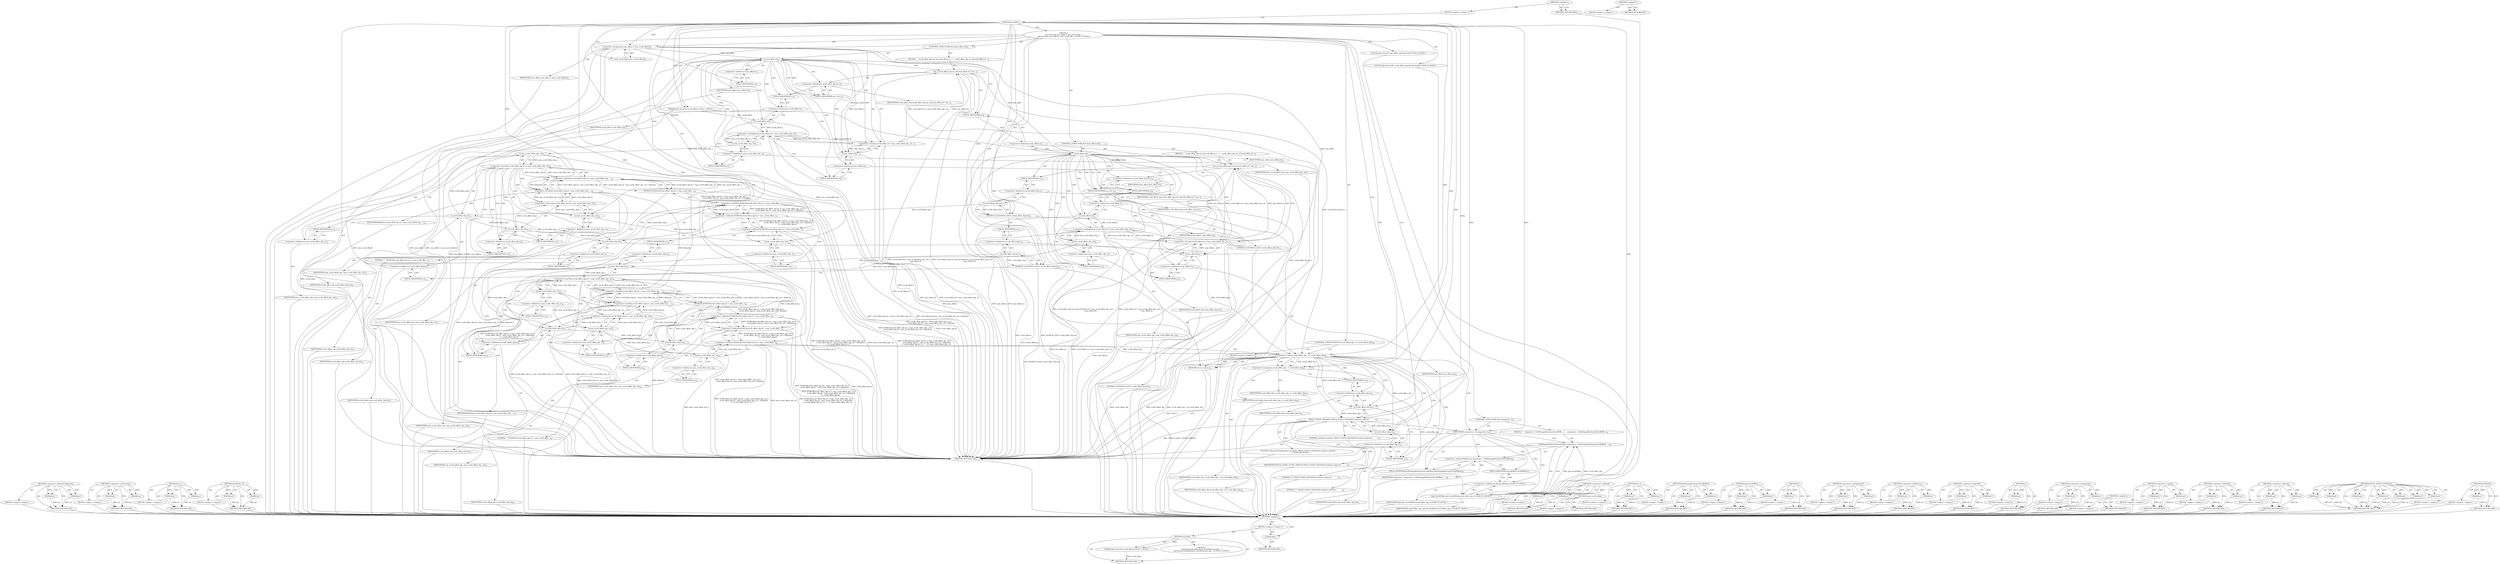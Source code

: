 digraph "&lt;global&gt;" {
vulnerable_296 [label=<(METHOD,&lt;operator&gt;.indirectFieldAccess)>];
vulnerable_297 [label=<(PARAM,p1)>];
vulnerable_298 [label=<(PARAM,p2)>];
vulnerable_299 [label=<(BLOCK,&lt;empty&gt;,&lt;empty&gt;)>];
vulnerable_300 [label=<(METHOD_RETURN,ANY)>];
vulnerable_271 [label=<(METHOD,&lt;operator&gt;.subtraction)>];
vulnerable_272 [label=<(PARAM,p1)>];
vulnerable_273 [label=<(PARAM,p2)>];
vulnerable_274 [label=<(BLOCK,&lt;empty&gt;,&lt;empty&gt;)>];
vulnerable_275 [label=<(METHOD_RETURN,ANY)>];
vulnerable_223 [label=<(METHOD,set_x)>];
vulnerable_224 [label=<(PARAM,p1)>];
vulnerable_225 [label=<(PARAM,p2)>];
vulnerable_226 [label=<(BLOCK,&lt;empty&gt;,&lt;empty&gt;)>];
vulnerable_227 [label=<(METHOD_RETURN,ANY)>];
vulnerable_247 [label=<(METHOD,DCHECK_LE)>];
vulnerable_248 [label=<(PARAM,p1)>];
vulnerable_249 [label=<(PARAM,p2)>];
vulnerable_250 [label=<(BLOCK,&lt;empty&gt;,&lt;empty&gt;)>];
vulnerable_251 [label=<(METHOD_RETURN,ANY)>];
vulnerable_6 [label=<(METHOD,&lt;global&gt;)<SUB>1</SUB>>];
vulnerable_7 [label=<(BLOCK,&lt;empty&gt;,&lt;empty&gt;)<SUB>1</SUB>>];
vulnerable_8 [label=<(METHOD,ScrollTo)<SUB>1</SUB>>];
vulnerable_9 [label="<(PARAM,gfx::Vector2d scroll_offset)<SUB>1</SUB>>"];
vulnerable_10 [label="<(BLOCK,{
   gfx::Vector2d max_offset = max_scroll_offs...,{
   gfx::Vector2d max_offset = max_scroll_offs...)<SUB>1</SUB>>"];
vulnerable_11 [label="<(LOCAL,gfx.Vector2d max_offset: gfx.Vector2d)<SUB>2</SUB>>"];
vulnerable_12 [label=<(&lt;operator&gt;.assignment,max_offset = max_scroll_offset())<SUB>2</SUB>>];
vulnerable_13 [label=<(IDENTIFIER,max_offset,max_offset = max_scroll_offset())<SUB>2</SUB>>];
vulnerable_14 [label=<(max_scroll_offset,max_scroll_offset())<SUB>2</SUB>>];
vulnerable_15 [label="<(LOCAL,gfx.Vector2dF scroll_offset_dip: gfx.Vector2dF)<SUB>3</SUB>>"];
vulnerable_16 [label=<(CONTROL_STRUCTURE,IF,if (max_offset.x()))<SUB>4</SUB>>];
vulnerable_17 [label=<(x,max_offset.x())<SUB>4</SUB>>];
vulnerable_18 [label=<(&lt;operator&gt;.fieldAccess,max_offset.x)<SUB>4</SUB>>];
vulnerable_19 [label=<(IDENTIFIER,max_offset,max_offset.x())<SUB>4</SUB>>];
vulnerable_20 [label=<(FIELD_IDENTIFIER,x,x)<SUB>4</SUB>>];
vulnerable_21 [label=<(BLOCK,{
    scroll_offset_dip.set_x((scroll_offset.x(...,{
    scroll_offset_dip.set_x((scroll_offset.x(...)<SUB>4</SUB>>];
vulnerable_22 [label=<(set_x,scroll_offset_dip.set_x((scroll_offset.x() * ma...)<SUB>5</SUB>>];
vulnerable_23 [label=<(&lt;operator&gt;.fieldAccess,scroll_offset_dip.set_x)<SUB>5</SUB>>];
vulnerable_24 [label=<(IDENTIFIER,scroll_offset_dip,scroll_offset_dip.set_x((scroll_offset.x() * ma...)<SUB>5</SUB>>];
vulnerable_25 [label=<(FIELD_IDENTIFIER,set_x,set_x)<SUB>5</SUB>>];
vulnerable_26 [label=<(&lt;operator&gt;.division,(scroll_offset.x() * max_scroll_offset_dip_.x()...)<SUB>5</SUB>>];
vulnerable_27 [label=<(&lt;operator&gt;.multiplication,scroll_offset.x() * max_scroll_offset_dip_.x())<SUB>5</SUB>>];
vulnerable_28 [label=<(x,scroll_offset.x())<SUB>5</SUB>>];
vulnerable_29 [label=<(&lt;operator&gt;.fieldAccess,scroll_offset.x)<SUB>5</SUB>>];
vulnerable_30 [label=<(IDENTIFIER,scroll_offset,scroll_offset.x())<SUB>5</SUB>>];
vulnerable_31 [label=<(FIELD_IDENTIFIER,x,x)<SUB>5</SUB>>];
vulnerable_32 [label=<(x,max_scroll_offset_dip_.x())<SUB>5</SUB>>];
vulnerable_33 [label=<(&lt;operator&gt;.fieldAccess,max_scroll_offset_dip_.x)<SUB>5</SUB>>];
vulnerable_34 [label=<(IDENTIFIER,max_scroll_offset_dip_,max_scroll_offset_dip_.x())<SUB>5</SUB>>];
vulnerable_35 [label=<(FIELD_IDENTIFIER,x,x)<SUB>5</SUB>>];
vulnerable_36 [label=<(x,max_offset.x())<SUB>6</SUB>>];
vulnerable_37 [label=<(&lt;operator&gt;.fieldAccess,max_offset.x)<SUB>6</SUB>>];
vulnerable_38 [label=<(IDENTIFIER,max_offset,max_offset.x())<SUB>6</SUB>>];
vulnerable_39 [label=<(FIELD_IDENTIFIER,x,x)<SUB>6</SUB>>];
vulnerable_40 [label=<(CONTROL_STRUCTURE,IF,if (max_offset.y()))<SUB>8</SUB>>];
vulnerable_41 [label=<(y,max_offset.y())<SUB>8</SUB>>];
vulnerable_42 [label=<(&lt;operator&gt;.fieldAccess,max_offset.y)<SUB>8</SUB>>];
vulnerable_43 [label=<(IDENTIFIER,max_offset,max_offset.y())<SUB>8</SUB>>];
vulnerable_44 [label=<(FIELD_IDENTIFIER,y,y)<SUB>8</SUB>>];
vulnerable_45 [label=<(BLOCK,{
    scroll_offset_dip.set_y((scroll_offset.y(...,{
    scroll_offset_dip.set_y((scroll_offset.y(...)<SUB>8</SUB>>];
vulnerable_46 [label=<(set_y,scroll_offset_dip.set_y((scroll_offset.y() * ma...)<SUB>9</SUB>>];
vulnerable_47 [label=<(&lt;operator&gt;.fieldAccess,scroll_offset_dip.set_y)<SUB>9</SUB>>];
vulnerable_48 [label=<(IDENTIFIER,scroll_offset_dip,scroll_offset_dip.set_y((scroll_offset.y() * ma...)<SUB>9</SUB>>];
vulnerable_49 [label=<(FIELD_IDENTIFIER,set_y,set_y)<SUB>9</SUB>>];
vulnerable_50 [label=<(&lt;operator&gt;.division,(scroll_offset.y() * max_scroll_offset_dip_.y()...)<SUB>9</SUB>>];
vulnerable_51 [label=<(&lt;operator&gt;.multiplication,scroll_offset.y() * max_scroll_offset_dip_.y())<SUB>9</SUB>>];
vulnerable_52 [label=<(y,scroll_offset.y())<SUB>9</SUB>>];
vulnerable_53 [label=<(&lt;operator&gt;.fieldAccess,scroll_offset.y)<SUB>9</SUB>>];
vulnerable_54 [label=<(IDENTIFIER,scroll_offset,scroll_offset.y())<SUB>9</SUB>>];
vulnerable_55 [label=<(FIELD_IDENTIFIER,y,y)<SUB>9</SUB>>];
vulnerable_56 [label=<(y,max_scroll_offset_dip_.y())<SUB>9</SUB>>];
vulnerable_57 [label=<(&lt;operator&gt;.fieldAccess,max_scroll_offset_dip_.y)<SUB>9</SUB>>];
vulnerable_58 [label=<(IDENTIFIER,max_scroll_offset_dip_,max_scroll_offset_dip_.y())<SUB>9</SUB>>];
vulnerable_59 [label=<(FIELD_IDENTIFIER,y,y)<SUB>9</SUB>>];
vulnerable_60 [label=<(y,max_offset.y())<SUB>10</SUB>>];
vulnerable_61 [label=<(&lt;operator&gt;.fieldAccess,max_offset.y)<SUB>10</SUB>>];
vulnerable_62 [label=<(IDENTIFIER,max_offset,max_offset.y())<SUB>10</SUB>>];
vulnerable_63 [label=<(FIELD_IDENTIFIER,y,y)<SUB>10</SUB>>];
vulnerable_64 [label=<(DCHECK_LE,DCHECK_LE(0.f, scroll_offset_dip.x()))<SUB>13</SUB>>];
vulnerable_65 [label=<(LITERAL,0.f,DCHECK_LE(0.f, scroll_offset_dip.x()))<SUB>13</SUB>>];
vulnerable_66 [label=<(x,scroll_offset_dip.x())<SUB>13</SUB>>];
vulnerable_67 [label=<(&lt;operator&gt;.fieldAccess,scroll_offset_dip.x)<SUB>13</SUB>>];
vulnerable_68 [label=<(IDENTIFIER,scroll_offset_dip,scroll_offset_dip.x())<SUB>13</SUB>>];
vulnerable_69 [label=<(FIELD_IDENTIFIER,x,x)<SUB>13</SUB>>];
vulnerable_70 [label=<(DCHECK_LE,DCHECK_LE(0.f, scroll_offset_dip.y()))<SUB>14</SUB>>];
vulnerable_71 [label=<(LITERAL,0.f,DCHECK_LE(0.f, scroll_offset_dip.y()))<SUB>14</SUB>>];
vulnerable_72 [label=<(y,scroll_offset_dip.y())<SUB>14</SUB>>];
vulnerable_73 [label=<(&lt;operator&gt;.fieldAccess,scroll_offset_dip.y)<SUB>14</SUB>>];
vulnerable_74 [label=<(IDENTIFIER,scroll_offset_dip,scroll_offset_dip.y())<SUB>14</SUB>>];
vulnerable_75 [label=<(FIELD_IDENTIFIER,y,y)<SUB>14</SUB>>];
vulnerable_76 [label=<(&lt;operator&gt;.shiftLeft,DCHECK(scroll_offset_dip.x() &lt; max_scroll_offse...)<SUB>15</SUB>>];
vulnerable_77 [label=<(&lt;operator&gt;.shiftLeft,DCHECK(scroll_offset_dip.x() &lt; max_scroll_offse...)<SUB>15</SUB>>];
vulnerable_78 [label=<(&lt;operator&gt;.shiftLeft,DCHECK(scroll_offset_dip.x() &lt; max_scroll_offse...)<SUB>15</SUB>>];
vulnerable_79 [label=<(DCHECK,DCHECK(scroll_offset_dip.x() &lt; max_scroll_offse...)<SUB>15</SUB>>];
vulnerable_80 [label=<(&lt;operator&gt;.logicalOr,scroll_offset_dip.x() &lt; max_scroll_offset_dip_....)<SUB>15</SUB>>];
vulnerable_81 [label=<(&lt;operator&gt;.lessThan,scroll_offset_dip.x() &lt; max_scroll_offset_dip_.x())<SUB>15</SUB>>];
vulnerable_82 [label=<(x,scroll_offset_dip.x())<SUB>15</SUB>>];
vulnerable_83 [label=<(&lt;operator&gt;.fieldAccess,scroll_offset_dip.x)<SUB>15</SUB>>];
vulnerable_84 [label=<(IDENTIFIER,scroll_offset_dip,scroll_offset_dip.x())<SUB>15</SUB>>];
vulnerable_85 [label=<(FIELD_IDENTIFIER,x,x)<SUB>15</SUB>>];
vulnerable_86 [label=<(x,max_scroll_offset_dip_.x())<SUB>15</SUB>>];
vulnerable_87 [label=<(&lt;operator&gt;.fieldAccess,max_scroll_offset_dip_.x)<SUB>15</SUB>>];
vulnerable_88 [label=<(IDENTIFIER,max_scroll_offset_dip_,max_scroll_offset_dip_.x())<SUB>15</SUB>>];
vulnerable_89 [label=<(FIELD_IDENTIFIER,x,x)<SUB>15</SUB>>];
vulnerable_90 [label=<(&lt;operator&gt;.lessThan,scroll_offset_dip.x() - max_scroll_offset_dip_....)<SUB>16</SUB>>];
vulnerable_91 [label=<(&lt;operator&gt;.subtraction,scroll_offset_dip.x() - max_scroll_offset_dip_.x())<SUB>16</SUB>>];
vulnerable_92 [label=<(x,scroll_offset_dip.x())<SUB>16</SUB>>];
vulnerable_93 [label=<(&lt;operator&gt;.fieldAccess,scroll_offset_dip.x)<SUB>16</SUB>>];
vulnerable_94 [label=<(IDENTIFIER,scroll_offset_dip,scroll_offset_dip.x())<SUB>16</SUB>>];
vulnerable_95 [label=<(FIELD_IDENTIFIER,x,x)<SUB>16</SUB>>];
vulnerable_96 [label=<(x,max_scroll_offset_dip_.x())<SUB>16</SUB>>];
vulnerable_97 [label=<(&lt;operator&gt;.fieldAccess,max_scroll_offset_dip_.x)<SUB>16</SUB>>];
vulnerable_98 [label=<(IDENTIFIER,max_scroll_offset_dip_,max_scroll_offset_dip_.x())<SUB>16</SUB>>];
vulnerable_99 [label=<(FIELD_IDENTIFIER,x,x)<SUB>16</SUB>>];
vulnerable_100 [label=<(IDENTIFIER,kEpsilon,scroll_offset_dip.x() - max_scroll_offset_dip_....)<SUB>16</SUB>>];
vulnerable_101 [label=<(x,scroll_offset_dip.x())<SUB>17</SUB>>];
vulnerable_102 [label=<(&lt;operator&gt;.fieldAccess,scroll_offset_dip.x)<SUB>17</SUB>>];
vulnerable_103 [label=<(IDENTIFIER,scroll_offset_dip,scroll_offset_dip.x())<SUB>17</SUB>>];
vulnerable_104 [label=<(FIELD_IDENTIFIER,x,x)<SUB>17</SUB>>];
vulnerable_105 [label=<(LITERAL,&quot; &quot;,DCHECK(scroll_offset_dip.x() &lt; max_scroll_offse...)<SUB>17</SUB>>];
vulnerable_106 [label=<(x,max_scroll_offset_dip_.x())<SUB>17</SUB>>];
vulnerable_107 [label=<(&lt;operator&gt;.fieldAccess,max_scroll_offset_dip_.x)<SUB>17</SUB>>];
vulnerable_108 [label=<(IDENTIFIER,max_scroll_offset_dip_,max_scroll_offset_dip_.x())<SUB>17</SUB>>];
vulnerable_109 [label=<(FIELD_IDENTIFIER,x,x)<SUB>17</SUB>>];
vulnerable_110 [label=<(&lt;operator&gt;.shiftLeft,DCHECK(scroll_offset_dip.y() &lt; max_scroll_offse...)<SUB>18</SUB>>];
vulnerable_111 [label=<(&lt;operator&gt;.shiftLeft,DCHECK(scroll_offset_dip.y() &lt; max_scroll_offse...)<SUB>18</SUB>>];
vulnerable_112 [label=<(&lt;operator&gt;.shiftLeft,DCHECK(scroll_offset_dip.y() &lt; max_scroll_offse...)<SUB>18</SUB>>];
vulnerable_113 [label=<(DCHECK,DCHECK(scroll_offset_dip.y() &lt; max_scroll_offse...)<SUB>18</SUB>>];
vulnerable_114 [label=<(&lt;operator&gt;.logicalOr,scroll_offset_dip.y() &lt; max_scroll_offset_dip_....)<SUB>18</SUB>>];
vulnerable_115 [label=<(&lt;operator&gt;.lessThan,scroll_offset_dip.y() &lt; max_scroll_offset_dip_.y())<SUB>18</SUB>>];
vulnerable_116 [label=<(y,scroll_offset_dip.y())<SUB>18</SUB>>];
vulnerable_117 [label=<(&lt;operator&gt;.fieldAccess,scroll_offset_dip.y)<SUB>18</SUB>>];
vulnerable_118 [label=<(IDENTIFIER,scroll_offset_dip,scroll_offset_dip.y())<SUB>18</SUB>>];
vulnerable_119 [label=<(FIELD_IDENTIFIER,y,y)<SUB>18</SUB>>];
vulnerable_120 [label=<(y,max_scroll_offset_dip_.y())<SUB>18</SUB>>];
vulnerable_121 [label=<(&lt;operator&gt;.fieldAccess,max_scroll_offset_dip_.y)<SUB>18</SUB>>];
vulnerable_122 [label=<(IDENTIFIER,max_scroll_offset_dip_,max_scroll_offset_dip_.y())<SUB>18</SUB>>];
vulnerable_123 [label=<(FIELD_IDENTIFIER,y,y)<SUB>18</SUB>>];
vulnerable_124 [label=<(&lt;operator&gt;.lessThan,scroll_offset_dip.y() - max_scroll_offset_dip_....)<SUB>19</SUB>>];
vulnerable_125 [label=<(&lt;operator&gt;.subtraction,scroll_offset_dip.y() - max_scroll_offset_dip_.y())<SUB>19</SUB>>];
vulnerable_126 [label=<(y,scroll_offset_dip.y())<SUB>19</SUB>>];
vulnerable_127 [label=<(&lt;operator&gt;.fieldAccess,scroll_offset_dip.y)<SUB>19</SUB>>];
vulnerable_128 [label=<(IDENTIFIER,scroll_offset_dip,scroll_offset_dip.y())<SUB>19</SUB>>];
vulnerable_129 [label=<(FIELD_IDENTIFIER,y,y)<SUB>19</SUB>>];
vulnerable_130 [label=<(y,max_scroll_offset_dip_.y())<SUB>19</SUB>>];
vulnerable_131 [label=<(&lt;operator&gt;.fieldAccess,max_scroll_offset_dip_.y)<SUB>19</SUB>>];
vulnerable_132 [label=<(IDENTIFIER,max_scroll_offset_dip_,max_scroll_offset_dip_.y())<SUB>19</SUB>>];
vulnerable_133 [label=<(FIELD_IDENTIFIER,y,y)<SUB>19</SUB>>];
vulnerable_134 [label=<(IDENTIFIER,kEpsilon,scroll_offset_dip.y() - max_scroll_offset_dip_....)<SUB>19</SUB>>];
vulnerable_135 [label=<(y,scroll_offset_dip.y())<SUB>20</SUB>>];
vulnerable_136 [label=<(&lt;operator&gt;.fieldAccess,scroll_offset_dip.y)<SUB>20</SUB>>];
vulnerable_137 [label=<(IDENTIFIER,scroll_offset_dip,scroll_offset_dip.y())<SUB>20</SUB>>];
vulnerable_138 [label=<(FIELD_IDENTIFIER,y,y)<SUB>20</SUB>>];
vulnerable_139 [label=<(LITERAL,&quot; &quot;,DCHECK(scroll_offset_dip.y() &lt; max_scroll_offse...)<SUB>20</SUB>>];
vulnerable_140 [label=<(y,max_scroll_offset_dip_.y())<SUB>20</SUB>>];
vulnerable_141 [label=<(&lt;operator&gt;.fieldAccess,max_scroll_offset_dip_.y)<SUB>20</SUB>>];
vulnerable_142 [label=<(IDENTIFIER,max_scroll_offset_dip_,max_scroll_offset_dip_.y())<SUB>20</SUB>>];
vulnerable_143 [label=<(FIELD_IDENTIFIER,y,y)<SUB>20</SUB>>];
vulnerable_144 [label=<(CONTROL_STRUCTURE,IF,if (scroll_offset_dip_ == scroll_offset_dip))<SUB>22</SUB>>];
vulnerable_145 [label=<(&lt;operator&gt;.equals,scroll_offset_dip_ == scroll_offset_dip)<SUB>22</SUB>>];
vulnerable_146 [label=<(IDENTIFIER,scroll_offset_dip_,scroll_offset_dip_ == scroll_offset_dip)<SUB>22</SUB>>];
vulnerable_147 [label=<(IDENTIFIER,scroll_offset_dip,scroll_offset_dip_ == scroll_offset_dip)<SUB>22</SUB>>];
vulnerable_148 [label=<(BLOCK,&lt;empty&gt;,&lt;empty&gt;)<SUB>23</SUB>>];
vulnerable_149 [label=<(RETURN,return;,return;)<SUB>23</SUB>>];
vulnerable_150 [label=<(&lt;operator&gt;.assignment,scroll_offset_dip_ = scroll_offset_dip)<SUB>25</SUB>>];
vulnerable_151 [label=<(IDENTIFIER,scroll_offset_dip_,scroll_offset_dip_ = scroll_offset_dip)<SUB>25</SUB>>];
vulnerable_152 [label=<(IDENTIFIER,scroll_offset_dip,scroll_offset_dip_ = scroll_offset_dip)<SUB>25</SUB>>];
vulnerable_153 [label=<(TRACE_EVENT_INSTANT2,TRACE_EVENT_INSTANT2(&quot;android_webview&quot;,
       ...)<SUB>27</SUB>>];
vulnerable_154 [label=<(LITERAL,&quot;android_webview&quot;,TRACE_EVENT_INSTANT2(&quot;android_webview&quot;,
       ...)<SUB>27</SUB>>];
vulnerable_155 [label="<(LITERAL,&quot;BrowserViewRenderer::ScrollTo&quot;,TRACE_EVENT_INSTANT2(&quot;android_webview&quot;,
       ...)<SUB>28</SUB>>"];
vulnerable_156 [label=<(IDENTIFIER,TRACE_EVENT_SCOPE_THREAD,TRACE_EVENT_INSTANT2(&quot;android_webview&quot;,
       ...)<SUB>29</SUB>>];
vulnerable_157 [label=<(LITERAL,&quot;x&quot;,TRACE_EVENT_INSTANT2(&quot;android_webview&quot;,
       ...)<SUB>30</SUB>>];
vulnerable_158 [label=<(x,scroll_offset_dip.x())<SUB>31</SUB>>];
vulnerable_159 [label=<(&lt;operator&gt;.fieldAccess,scroll_offset_dip.x)<SUB>31</SUB>>];
vulnerable_160 [label=<(IDENTIFIER,scroll_offset_dip,scroll_offset_dip.x())<SUB>31</SUB>>];
vulnerable_161 [label=<(FIELD_IDENTIFIER,x,x)<SUB>31</SUB>>];
vulnerable_162 [label=<(LITERAL,&quot;y&quot;,TRACE_EVENT_INSTANT2(&quot;android_webview&quot;,
       ...)<SUB>32</SUB>>];
vulnerable_163 [label=<(y,scroll_offset_dip.y())<SUB>33</SUB>>];
vulnerable_164 [label=<(&lt;operator&gt;.fieldAccess,scroll_offset_dip.y)<SUB>33</SUB>>];
vulnerable_165 [label=<(IDENTIFIER,scroll_offset_dip,scroll_offset_dip.y())<SUB>33</SUB>>];
vulnerable_166 [label=<(FIELD_IDENTIFIER,y,y)<SUB>33</SUB>>];
vulnerable_167 [label=<(CONTROL_STRUCTURE,IF,if (compositor_))<SUB>35</SUB>>];
vulnerable_168 [label=<(IDENTIFIER,compositor_,if (compositor_))<SUB>35</SUB>>];
vulnerable_169 [label=<(BLOCK,{
    compositor_-&gt;DidChangeRootLayerScrollOffs...,{
    compositor_-&gt;DidChangeRootLayerScrollOffs...)<SUB>35</SUB>>];
vulnerable_170 [label=<(DidChangeRootLayerScrollOffset,compositor_-&gt;DidChangeRootLayerScrollOffset(
  ...)<SUB>36</SUB>>];
vulnerable_171 [label=<(&lt;operator&gt;.indirectFieldAccess,compositor_-&gt;DidChangeRootLayerScrollOffset)<SUB>36</SUB>>];
vulnerable_172 [label=<(IDENTIFIER,compositor_,compositor_-&gt;DidChangeRootLayerScrollOffset(
  ...)<SUB>36</SUB>>];
vulnerable_173 [label=<(FIELD_IDENTIFIER,DidChangeRootLayerScrollOffset,DidChangeRootLayerScrollOffset)<SUB>36</SUB>>];
vulnerable_174 [label="<(gfx.ScrollOffset,gfx::ScrollOffset(scroll_offset_dip_))<SUB>37</SUB>>"];
vulnerable_175 [label="<(&lt;operator&gt;.fieldAccess,gfx::ScrollOffset)<SUB>37</SUB>>"];
vulnerable_176 [label="<(IDENTIFIER,gfx,gfx::ScrollOffset(scroll_offset_dip_))<SUB>37</SUB>>"];
vulnerable_177 [label=<(FIELD_IDENTIFIER,ScrollOffset,ScrollOffset)<SUB>37</SUB>>];
vulnerable_178 [label="<(IDENTIFIER,scroll_offset_dip_,gfx::ScrollOffset(scroll_offset_dip_))<SUB>37</SUB>>"];
vulnerable_179 [label=<(METHOD_RETURN,void)<SUB>1</SUB>>];
vulnerable_181 [label=<(METHOD_RETURN,ANY)<SUB>1</SUB>>];
vulnerable_252 [label=<(METHOD,&lt;operator&gt;.shiftLeft)>];
vulnerable_253 [label=<(PARAM,p1)>];
vulnerable_254 [label=<(PARAM,p2)>];
vulnerable_255 [label=<(BLOCK,&lt;empty&gt;,&lt;empty&gt;)>];
vulnerable_256 [label=<(METHOD_RETURN,ANY)>];
vulnerable_211 [label=<(METHOD,max_scroll_offset)>];
vulnerable_212 [label=<(BLOCK,&lt;empty&gt;,&lt;empty&gt;)>];
vulnerable_213 [label=<(METHOD_RETURN,ANY)>];
vulnerable_242 [label=<(METHOD,set_y)>];
vulnerable_243 [label=<(PARAM,p1)>];
vulnerable_244 [label=<(PARAM,p2)>];
vulnerable_245 [label=<(BLOCK,&lt;empty&gt;,&lt;empty&gt;)>];
vulnerable_246 [label=<(METHOD_RETURN,ANY)>];
vulnerable_291 [label=<(METHOD,DidChangeRootLayerScrollOffset)>];
vulnerable_292 [label=<(PARAM,p1)>];
vulnerable_293 [label=<(PARAM,p2)>];
vulnerable_294 [label=<(BLOCK,&lt;empty&gt;,&lt;empty&gt;)>];
vulnerable_295 [label=<(METHOD_RETURN,ANY)>];
vulnerable_301 [label=<(METHOD,gfx.ScrollOffset)>];
vulnerable_302 [label=<(PARAM,p1)>];
vulnerable_303 [label=<(PARAM,p2)>];
vulnerable_304 [label=<(BLOCK,&lt;empty&gt;,&lt;empty&gt;)>];
vulnerable_305 [label=<(METHOD_RETURN,ANY)>];
vulnerable_238 [label=<(METHOD,y)>];
vulnerable_239 [label=<(PARAM,p1)>];
vulnerable_240 [label=<(BLOCK,&lt;empty&gt;,&lt;empty&gt;)>];
vulnerable_241 [label=<(METHOD_RETURN,ANY)>];
vulnerable_233 [label=<(METHOD,&lt;operator&gt;.multiplication)>];
vulnerable_234 [label=<(PARAM,p1)>];
vulnerable_235 [label=<(PARAM,p2)>];
vulnerable_236 [label=<(BLOCK,&lt;empty&gt;,&lt;empty&gt;)>];
vulnerable_237 [label=<(METHOD_RETURN,ANY)>];
vulnerable_218 [label=<(METHOD,&lt;operator&gt;.fieldAccess)>];
vulnerable_219 [label=<(PARAM,p1)>];
vulnerable_220 [label=<(PARAM,p2)>];
vulnerable_221 [label=<(BLOCK,&lt;empty&gt;,&lt;empty&gt;)>];
vulnerable_222 [label=<(METHOD_RETURN,ANY)>];
vulnerable_261 [label=<(METHOD,&lt;operator&gt;.logicalOr)>];
vulnerable_262 [label=<(PARAM,p1)>];
vulnerable_263 [label=<(PARAM,p2)>];
vulnerable_264 [label=<(BLOCK,&lt;empty&gt;,&lt;empty&gt;)>];
vulnerable_265 [label=<(METHOD_RETURN,ANY)>];
vulnerable_214 [label=<(METHOD,x)>];
vulnerable_215 [label=<(PARAM,p1)>];
vulnerable_216 [label=<(BLOCK,&lt;empty&gt;,&lt;empty&gt;)>];
vulnerable_217 [label=<(METHOD_RETURN,ANY)>];
vulnerable_206 [label=<(METHOD,&lt;operator&gt;.assignment)>];
vulnerable_207 [label=<(PARAM,p1)>];
vulnerable_208 [label=<(PARAM,p2)>];
vulnerable_209 [label=<(BLOCK,&lt;empty&gt;,&lt;empty&gt;)>];
vulnerable_210 [label=<(METHOD_RETURN,ANY)>];
vulnerable_200 [label=<(METHOD,&lt;global&gt;)<SUB>1</SUB>>];
vulnerable_201 [label=<(BLOCK,&lt;empty&gt;,&lt;empty&gt;)>];
vulnerable_202 [label=<(METHOD_RETURN,ANY)>];
vulnerable_276 [label=<(METHOD,&lt;operator&gt;.equals)>];
vulnerable_277 [label=<(PARAM,p1)>];
vulnerable_278 [label=<(PARAM,p2)>];
vulnerable_279 [label=<(BLOCK,&lt;empty&gt;,&lt;empty&gt;)>];
vulnerable_280 [label=<(METHOD_RETURN,ANY)>];
vulnerable_266 [label=<(METHOD,&lt;operator&gt;.lessThan)>];
vulnerable_267 [label=<(PARAM,p1)>];
vulnerable_268 [label=<(PARAM,p2)>];
vulnerable_269 [label=<(BLOCK,&lt;empty&gt;,&lt;empty&gt;)>];
vulnerable_270 [label=<(METHOD_RETURN,ANY)>];
vulnerable_228 [label=<(METHOD,&lt;operator&gt;.division)>];
vulnerable_229 [label=<(PARAM,p1)>];
vulnerable_230 [label=<(PARAM,p2)>];
vulnerable_231 [label=<(BLOCK,&lt;empty&gt;,&lt;empty&gt;)>];
vulnerable_232 [label=<(METHOD_RETURN,ANY)>];
vulnerable_281 [label=<(METHOD,TRACE_EVENT_INSTANT2)>];
vulnerable_282 [label=<(PARAM,p1)>];
vulnerable_283 [label=<(PARAM,p2)>];
vulnerable_284 [label=<(PARAM,p3)>];
vulnerable_285 [label=<(PARAM,p4)>];
vulnerable_286 [label=<(PARAM,p5)>];
vulnerable_287 [label=<(PARAM,p6)>];
vulnerable_288 [label=<(PARAM,p7)>];
vulnerable_289 [label=<(BLOCK,&lt;empty&gt;,&lt;empty&gt;)>];
vulnerable_290 [label=<(METHOD_RETURN,ANY)>];
vulnerable_257 [label=<(METHOD,DCHECK)>];
vulnerable_258 [label=<(PARAM,p1)>];
vulnerable_259 [label=<(BLOCK,&lt;empty&gt;,&lt;empty&gt;)>];
vulnerable_260 [label=<(METHOD_RETURN,ANY)>];
fixed_6 [label=<(METHOD,&lt;global&gt;)<SUB>1</SUB>>];
fixed_7 [label=<(BLOCK,&lt;empty&gt;,&lt;empty&gt;)<SUB>1</SUB>>];
fixed_8 [label=<(METHOD,ScrollTo)<SUB>1</SUB>>];
fixed_9 [label="<(PARAM,gfx::Vector2d scroll_offset)<SUB>1</SUB>>"];
fixed_10 [label="<(BLOCK,{
void BrowserViewRenderer::ScrollTo(const gfx:...,{
void BrowserViewRenderer::ScrollTo(const gfx:...)<SUB>1</SUB>>"];
fixed_11 [label=<(METHOD_RETURN,void)<SUB>1</SUB>>];
fixed_13 [label=<(UNKNOWN,,)>];
fixed_14 [label=<(METHOD_RETURN,ANY)<SUB>1</SUB>>];
fixed_23 [label=<(METHOD,&lt;global&gt;)<SUB>1</SUB>>];
fixed_24 [label=<(BLOCK,&lt;empty&gt;,&lt;empty&gt;)>];
fixed_25 [label=<(METHOD_RETURN,ANY)>];
vulnerable_296 -> vulnerable_297  [key=0, label="AST: "];
vulnerable_296 -> vulnerable_297  [key=1, label="DDG: "];
vulnerable_296 -> vulnerable_299  [key=0, label="AST: "];
vulnerable_296 -> vulnerable_298  [key=0, label="AST: "];
vulnerable_296 -> vulnerable_298  [key=1, label="DDG: "];
vulnerable_296 -> vulnerable_300  [key=0, label="AST: "];
vulnerable_296 -> vulnerable_300  [key=1, label="CFG: "];
vulnerable_297 -> vulnerable_300  [key=0, label="DDG: p1"];
vulnerable_298 -> vulnerable_300  [key=0, label="DDG: p2"];
vulnerable_299 -> fixed_6  [key=0];
vulnerable_300 -> fixed_6  [key=0];
vulnerable_271 -> vulnerable_272  [key=0, label="AST: "];
vulnerable_271 -> vulnerable_272  [key=1, label="DDG: "];
vulnerable_271 -> vulnerable_274  [key=0, label="AST: "];
vulnerable_271 -> vulnerable_273  [key=0, label="AST: "];
vulnerable_271 -> vulnerable_273  [key=1, label="DDG: "];
vulnerable_271 -> vulnerable_275  [key=0, label="AST: "];
vulnerable_271 -> vulnerable_275  [key=1, label="CFG: "];
vulnerable_272 -> vulnerable_275  [key=0, label="DDG: p1"];
vulnerable_273 -> vulnerable_275  [key=0, label="DDG: p2"];
vulnerable_274 -> fixed_6  [key=0];
vulnerable_275 -> fixed_6  [key=0];
vulnerable_223 -> vulnerable_224  [key=0, label="AST: "];
vulnerable_223 -> vulnerable_224  [key=1, label="DDG: "];
vulnerable_223 -> vulnerable_226  [key=0, label="AST: "];
vulnerable_223 -> vulnerable_225  [key=0, label="AST: "];
vulnerable_223 -> vulnerable_225  [key=1, label="DDG: "];
vulnerable_223 -> vulnerable_227  [key=0, label="AST: "];
vulnerable_223 -> vulnerable_227  [key=1, label="CFG: "];
vulnerable_224 -> vulnerable_227  [key=0, label="DDG: p1"];
vulnerable_225 -> vulnerable_227  [key=0, label="DDG: p2"];
vulnerable_226 -> fixed_6  [key=0];
vulnerable_227 -> fixed_6  [key=0];
vulnerable_247 -> vulnerable_248  [key=0, label="AST: "];
vulnerable_247 -> vulnerable_248  [key=1, label="DDG: "];
vulnerable_247 -> vulnerable_250  [key=0, label="AST: "];
vulnerable_247 -> vulnerable_249  [key=0, label="AST: "];
vulnerable_247 -> vulnerable_249  [key=1, label="DDG: "];
vulnerable_247 -> vulnerable_251  [key=0, label="AST: "];
vulnerable_247 -> vulnerable_251  [key=1, label="CFG: "];
vulnerable_248 -> vulnerable_251  [key=0, label="DDG: p1"];
vulnerable_249 -> vulnerable_251  [key=0, label="DDG: p2"];
vulnerable_250 -> fixed_6  [key=0];
vulnerable_251 -> fixed_6  [key=0];
vulnerable_6 -> vulnerable_7  [key=0, label="AST: "];
vulnerable_6 -> vulnerable_181  [key=0, label="AST: "];
vulnerable_6 -> vulnerable_181  [key=1, label="CFG: "];
vulnerable_7 -> vulnerable_8  [key=0, label="AST: "];
vulnerable_8 -> vulnerable_9  [key=0, label="AST: "];
vulnerable_8 -> vulnerable_9  [key=1, label="DDG: "];
vulnerable_8 -> vulnerable_10  [key=0, label="AST: "];
vulnerable_8 -> vulnerable_179  [key=0, label="AST: "];
vulnerable_8 -> vulnerable_14  [key=0, label="CFG: "];
vulnerable_8 -> vulnerable_12  [key=0, label="DDG: "];
vulnerable_8 -> vulnerable_150  [key=0, label="DDG: "];
vulnerable_8 -> vulnerable_64  [key=0, label="DDG: "];
vulnerable_8 -> vulnerable_70  [key=0, label="DDG: "];
vulnerable_8 -> vulnerable_153  [key=0, label="DDG: "];
vulnerable_8 -> vulnerable_168  [key=0, label="DDG: "];
vulnerable_8 -> vulnerable_77  [key=0, label="DDG: "];
vulnerable_8 -> vulnerable_111  [key=0, label="DDG: "];
vulnerable_8 -> vulnerable_145  [key=0, label="DDG: "];
vulnerable_8 -> vulnerable_149  [key=0, label="DDG: "];
vulnerable_8 -> vulnerable_158  [key=0, label="DDG: "];
vulnerable_8 -> vulnerable_163  [key=0, label="DDG: "];
vulnerable_8 -> vulnerable_174  [key=0, label="DDG: "];
vulnerable_8 -> vulnerable_90  [key=0, label="DDG: "];
vulnerable_8 -> vulnerable_124  [key=0, label="DDG: "];
vulnerable_9 -> vulnerable_179  [key=0, label="DDG: scroll_offset"];
vulnerable_9 -> vulnerable_28  [key=0, label="DDG: scroll_offset"];
vulnerable_9 -> vulnerable_52  [key=0, label="DDG: scroll_offset"];
vulnerable_10 -> vulnerable_11  [key=0, label="AST: "];
vulnerable_10 -> vulnerable_12  [key=0, label="AST: "];
vulnerable_10 -> vulnerable_15  [key=0, label="AST: "];
vulnerable_10 -> vulnerable_16  [key=0, label="AST: "];
vulnerable_10 -> vulnerable_40  [key=0, label="AST: "];
vulnerable_10 -> vulnerable_64  [key=0, label="AST: "];
vulnerable_10 -> vulnerable_70  [key=0, label="AST: "];
vulnerable_10 -> vulnerable_76  [key=0, label="AST: "];
vulnerable_10 -> vulnerable_110  [key=0, label="AST: "];
vulnerable_10 -> vulnerable_144  [key=0, label="AST: "];
vulnerable_10 -> vulnerable_150  [key=0, label="AST: "];
vulnerable_10 -> vulnerable_153  [key=0, label="AST: "];
vulnerable_10 -> vulnerable_167  [key=0, label="AST: "];
vulnerable_11 -> fixed_6  [key=0];
vulnerable_12 -> vulnerable_13  [key=0, label="AST: "];
vulnerable_12 -> vulnerable_14  [key=0, label="AST: "];
vulnerable_12 -> vulnerable_20  [key=0, label="CFG: "];
vulnerable_12 -> vulnerable_179  [key=0, label="DDG: max_offset"];
vulnerable_12 -> vulnerable_179  [key=1, label="DDG: max_scroll_offset()"];
vulnerable_12 -> vulnerable_179  [key=2, label="DDG: max_offset = max_scroll_offset()"];
vulnerable_12 -> vulnerable_17  [key=0, label="DDG: max_offset"];
vulnerable_12 -> vulnerable_41  [key=0, label="DDG: max_offset"];
vulnerable_12 -> vulnerable_36  [key=0, label="DDG: max_offset"];
vulnerable_12 -> vulnerable_60  [key=0, label="DDG: max_offset"];
vulnerable_13 -> fixed_6  [key=0];
vulnerable_14 -> vulnerable_12  [key=0, label="CFG: "];
vulnerable_15 -> fixed_6  [key=0];
vulnerable_16 -> vulnerable_17  [key=0, label="AST: "];
vulnerable_16 -> vulnerable_21  [key=0, label="AST: "];
vulnerable_17 -> vulnerable_18  [key=0, label="AST: "];
vulnerable_17 -> vulnerable_25  [key=0, label="CFG: "];
vulnerable_17 -> vulnerable_25  [key=1, label="CDG: "];
vulnerable_17 -> vulnerable_44  [key=0, label="CFG: "];
vulnerable_17 -> vulnerable_179  [key=0, label="DDG: max_offset.x"];
vulnerable_17 -> vulnerable_179  [key=1, label="DDG: max_offset.x()"];
vulnerable_17 -> vulnerable_36  [key=0, label="DDG: max_offset.x"];
vulnerable_17 -> vulnerable_36  [key=1, label="CDG: "];
vulnerable_17 -> vulnerable_32  [key=0, label="CDG: "];
vulnerable_17 -> vulnerable_26  [key=0, label="CDG: "];
vulnerable_17 -> vulnerable_28  [key=0, label="CDG: "];
vulnerable_17 -> vulnerable_37  [key=0, label="CDG: "];
vulnerable_17 -> vulnerable_22  [key=0, label="CDG: "];
vulnerable_17 -> vulnerable_27  [key=0, label="CDG: "];
vulnerable_17 -> vulnerable_29  [key=0, label="CDG: "];
vulnerable_17 -> vulnerable_35  [key=0, label="CDG: "];
vulnerable_17 -> vulnerable_33  [key=0, label="CDG: "];
vulnerable_17 -> vulnerable_23  [key=0, label="CDG: "];
vulnerable_17 -> vulnerable_39  [key=0, label="CDG: "];
vulnerable_17 -> vulnerable_31  [key=0, label="CDG: "];
vulnerable_18 -> vulnerable_19  [key=0, label="AST: "];
vulnerable_18 -> vulnerable_20  [key=0, label="AST: "];
vulnerable_18 -> vulnerable_17  [key=0, label="CFG: "];
vulnerable_19 -> fixed_6  [key=0];
vulnerable_20 -> vulnerable_18  [key=0, label="CFG: "];
vulnerable_21 -> vulnerable_22  [key=0, label="AST: "];
vulnerable_22 -> vulnerable_23  [key=0, label="AST: "];
vulnerable_22 -> vulnerable_26  [key=0, label="AST: "];
vulnerable_22 -> vulnerable_44  [key=0, label="CFG: "];
vulnerable_22 -> vulnerable_179  [key=0, label="DDG: (scroll_offset.x() * max_scroll_offset_dip_.x()) /
                            max_offset.x()"];
vulnerable_22 -> vulnerable_179  [key=1, label="DDG: scroll_offset_dip.set_x((scroll_offset.x() * max_scroll_offset_dip_.x()) /
                            max_offset.x())"];
vulnerable_22 -> vulnerable_145  [key=0, label="DDG: scroll_offset_dip.set_x"];
vulnerable_23 -> vulnerable_24  [key=0, label="AST: "];
vulnerable_23 -> vulnerable_25  [key=0, label="AST: "];
vulnerable_23 -> vulnerable_31  [key=0, label="CFG: "];
vulnerable_24 -> fixed_6  [key=0];
vulnerable_25 -> vulnerable_23  [key=0, label="CFG: "];
vulnerable_26 -> vulnerable_27  [key=0, label="AST: "];
vulnerable_26 -> vulnerable_36  [key=0, label="AST: "];
vulnerable_26 -> vulnerable_22  [key=0, label="CFG: "];
vulnerable_26 -> vulnerable_22  [key=1, label="DDG: scroll_offset.x() * max_scroll_offset_dip_.x()"];
vulnerable_26 -> vulnerable_22  [key=2, label="DDG: max_offset.x()"];
vulnerable_26 -> vulnerable_179  [key=0, label="DDG: scroll_offset.x() * max_scroll_offset_dip_.x()"];
vulnerable_26 -> vulnerable_179  [key=1, label="DDG: max_offset.x()"];
vulnerable_27 -> vulnerable_28  [key=0, label="AST: "];
vulnerable_27 -> vulnerable_32  [key=0, label="AST: "];
vulnerable_27 -> vulnerable_39  [key=0, label="CFG: "];
vulnerable_27 -> vulnerable_179  [key=0, label="DDG: scroll_offset.x()"];
vulnerable_27 -> vulnerable_26  [key=0, label="DDG: scroll_offset.x()"];
vulnerable_27 -> vulnerable_26  [key=1, label="DDG: max_scroll_offset_dip_.x()"];
vulnerable_28 -> vulnerable_29  [key=0, label="AST: "];
vulnerable_28 -> vulnerable_35  [key=0, label="CFG: "];
vulnerable_28 -> vulnerable_179  [key=0, label="DDG: scroll_offset.x"];
vulnerable_28 -> vulnerable_27  [key=0, label="DDG: scroll_offset.x"];
vulnerable_29 -> vulnerable_30  [key=0, label="AST: "];
vulnerable_29 -> vulnerable_31  [key=0, label="AST: "];
vulnerable_29 -> vulnerable_28  [key=0, label="CFG: "];
vulnerable_30 -> fixed_6  [key=0];
vulnerable_31 -> vulnerable_29  [key=0, label="CFG: "];
vulnerable_32 -> vulnerable_33  [key=0, label="AST: "];
vulnerable_32 -> vulnerable_27  [key=0, label="CFG: "];
vulnerable_32 -> vulnerable_27  [key=1, label="DDG: max_scroll_offset_dip_.x"];
vulnerable_32 -> vulnerable_86  [key=0, label="DDG: max_scroll_offset_dip_.x"];
vulnerable_33 -> vulnerable_34  [key=0, label="AST: "];
vulnerable_33 -> vulnerable_35  [key=0, label="AST: "];
vulnerable_33 -> vulnerable_32  [key=0, label="CFG: "];
vulnerable_34 -> fixed_6  [key=0];
vulnerable_35 -> vulnerable_33  [key=0, label="CFG: "];
vulnerable_36 -> vulnerable_37  [key=0, label="AST: "];
vulnerable_36 -> vulnerable_26  [key=0, label="CFG: "];
vulnerable_36 -> vulnerable_26  [key=1, label="DDG: max_offset.x"];
vulnerable_36 -> vulnerable_179  [key=0, label="DDG: max_offset.x"];
vulnerable_37 -> vulnerable_38  [key=0, label="AST: "];
vulnerable_37 -> vulnerable_39  [key=0, label="AST: "];
vulnerable_37 -> vulnerable_36  [key=0, label="CFG: "];
vulnerable_38 -> fixed_6  [key=0];
vulnerable_39 -> vulnerable_37  [key=0, label="CFG: "];
vulnerable_40 -> vulnerable_41  [key=0, label="AST: "];
vulnerable_40 -> vulnerable_45  [key=0, label="AST: "];
vulnerable_41 -> vulnerable_42  [key=0, label="AST: "];
vulnerable_41 -> vulnerable_49  [key=0, label="CFG: "];
vulnerable_41 -> vulnerable_49  [key=1, label="CDG: "];
vulnerable_41 -> vulnerable_69  [key=0, label="CFG: "];
vulnerable_41 -> vulnerable_179  [key=0, label="DDG: max_offset.y"];
vulnerable_41 -> vulnerable_179  [key=1, label="DDG: max_offset.y()"];
vulnerable_41 -> vulnerable_60  [key=0, label="DDG: max_offset.y"];
vulnerable_41 -> vulnerable_60  [key=1, label="CDG: "];
vulnerable_41 -> vulnerable_47  [key=0, label="CDG: "];
vulnerable_41 -> vulnerable_51  [key=0, label="CDG: "];
vulnerable_41 -> vulnerable_57  [key=0, label="CDG: "];
vulnerable_41 -> vulnerable_52  [key=0, label="CDG: "];
vulnerable_41 -> vulnerable_46  [key=0, label="CDG: "];
vulnerable_41 -> vulnerable_56  [key=0, label="CDG: "];
vulnerable_41 -> vulnerable_50  [key=0, label="CDG: "];
vulnerable_41 -> vulnerable_59  [key=0, label="CDG: "];
vulnerable_41 -> vulnerable_61  [key=0, label="CDG: "];
vulnerable_41 -> vulnerable_53  [key=0, label="CDG: "];
vulnerable_41 -> vulnerable_63  [key=0, label="CDG: "];
vulnerable_41 -> vulnerable_55  [key=0, label="CDG: "];
vulnerable_42 -> vulnerable_43  [key=0, label="AST: "];
vulnerable_42 -> vulnerable_44  [key=0, label="AST: "];
vulnerable_42 -> vulnerable_41  [key=0, label="CFG: "];
vulnerable_43 -> fixed_6  [key=0];
vulnerable_44 -> vulnerable_42  [key=0, label="CFG: "];
vulnerable_45 -> vulnerable_46  [key=0, label="AST: "];
vulnerable_46 -> vulnerable_47  [key=0, label="AST: "];
vulnerable_46 -> vulnerable_50  [key=0, label="AST: "];
vulnerable_46 -> vulnerable_69  [key=0, label="CFG: "];
vulnerable_46 -> vulnerable_179  [key=0, label="DDG: (scroll_offset.y() * max_scroll_offset_dip_.y()) /
                            max_offset.y()"];
vulnerable_46 -> vulnerable_179  [key=1, label="DDG: scroll_offset_dip.set_y((scroll_offset.y() * max_scroll_offset_dip_.y()) /
                            max_offset.y())"];
vulnerable_46 -> vulnerable_145  [key=0, label="DDG: scroll_offset_dip.set_y"];
vulnerable_47 -> vulnerable_48  [key=0, label="AST: "];
vulnerable_47 -> vulnerable_49  [key=0, label="AST: "];
vulnerable_47 -> vulnerable_55  [key=0, label="CFG: "];
vulnerable_48 -> fixed_6  [key=0];
vulnerable_49 -> vulnerable_47  [key=0, label="CFG: "];
vulnerable_50 -> vulnerable_51  [key=0, label="AST: "];
vulnerable_50 -> vulnerable_60  [key=0, label="AST: "];
vulnerable_50 -> vulnerable_46  [key=0, label="CFG: "];
vulnerable_50 -> vulnerable_46  [key=1, label="DDG: scroll_offset.y() * max_scroll_offset_dip_.y()"];
vulnerable_50 -> vulnerable_46  [key=2, label="DDG: max_offset.y()"];
vulnerable_50 -> vulnerable_179  [key=0, label="DDG: scroll_offset.y() * max_scroll_offset_dip_.y()"];
vulnerable_50 -> vulnerable_179  [key=1, label="DDG: max_offset.y()"];
vulnerable_51 -> vulnerable_52  [key=0, label="AST: "];
vulnerable_51 -> vulnerable_56  [key=0, label="AST: "];
vulnerable_51 -> vulnerable_63  [key=0, label="CFG: "];
vulnerable_51 -> vulnerable_179  [key=0, label="DDG: scroll_offset.y()"];
vulnerable_51 -> vulnerable_50  [key=0, label="DDG: scroll_offset.y()"];
vulnerable_51 -> vulnerable_50  [key=1, label="DDG: max_scroll_offset_dip_.y()"];
vulnerable_52 -> vulnerable_53  [key=0, label="AST: "];
vulnerable_52 -> vulnerable_59  [key=0, label="CFG: "];
vulnerable_52 -> vulnerable_179  [key=0, label="DDG: scroll_offset.y"];
vulnerable_52 -> vulnerable_51  [key=0, label="DDG: scroll_offset.y"];
vulnerable_53 -> vulnerable_54  [key=0, label="AST: "];
vulnerable_53 -> vulnerable_55  [key=0, label="AST: "];
vulnerable_53 -> vulnerable_52  [key=0, label="CFG: "];
vulnerable_54 -> fixed_6  [key=0];
vulnerable_55 -> vulnerable_53  [key=0, label="CFG: "];
vulnerable_56 -> vulnerable_57  [key=0, label="AST: "];
vulnerable_56 -> vulnerable_51  [key=0, label="CFG: "];
vulnerable_56 -> vulnerable_51  [key=1, label="DDG: max_scroll_offset_dip_.y"];
vulnerable_56 -> vulnerable_120  [key=0, label="DDG: max_scroll_offset_dip_.y"];
vulnerable_57 -> vulnerable_58  [key=0, label="AST: "];
vulnerable_57 -> vulnerable_59  [key=0, label="AST: "];
vulnerable_57 -> vulnerable_56  [key=0, label="CFG: "];
vulnerable_58 -> fixed_6  [key=0];
vulnerable_59 -> vulnerable_57  [key=0, label="CFG: "];
vulnerable_60 -> vulnerable_61  [key=0, label="AST: "];
vulnerable_60 -> vulnerable_50  [key=0, label="CFG: "];
vulnerable_60 -> vulnerable_50  [key=1, label="DDG: max_offset.y"];
vulnerable_60 -> vulnerable_179  [key=0, label="DDG: max_offset.y"];
vulnerable_61 -> vulnerable_62  [key=0, label="AST: "];
vulnerable_61 -> vulnerable_63  [key=0, label="AST: "];
vulnerable_61 -> vulnerable_60  [key=0, label="CFG: "];
vulnerable_62 -> fixed_6  [key=0];
vulnerable_63 -> vulnerable_61  [key=0, label="CFG: "];
vulnerable_64 -> vulnerable_65  [key=0, label="AST: "];
vulnerable_64 -> vulnerable_66  [key=0, label="AST: "];
vulnerable_64 -> vulnerable_75  [key=0, label="CFG: "];
vulnerable_64 -> vulnerable_179  [key=0, label="DDG: DCHECK_LE(0.f, scroll_offset_dip.x())"];
vulnerable_65 -> fixed_6  [key=0];
vulnerable_66 -> vulnerable_67  [key=0, label="AST: "];
vulnerable_66 -> vulnerable_64  [key=0, label="CFG: "];
vulnerable_66 -> vulnerable_64  [key=1, label="DDG: scroll_offset_dip.x"];
vulnerable_66 -> vulnerable_82  [key=0, label="DDG: scroll_offset_dip.x"];
vulnerable_67 -> vulnerable_68  [key=0, label="AST: "];
vulnerable_67 -> vulnerable_69  [key=0, label="AST: "];
vulnerable_67 -> vulnerable_66  [key=0, label="CFG: "];
vulnerable_68 -> fixed_6  [key=0];
vulnerable_69 -> vulnerable_67  [key=0, label="CFG: "];
vulnerable_70 -> vulnerable_71  [key=0, label="AST: "];
vulnerable_70 -> vulnerable_72  [key=0, label="AST: "];
vulnerable_70 -> vulnerable_85  [key=0, label="CFG: "];
vulnerable_70 -> vulnerable_179  [key=0, label="DDG: DCHECK_LE(0.f, scroll_offset_dip.y())"];
vulnerable_71 -> fixed_6  [key=0];
vulnerable_72 -> vulnerable_73  [key=0, label="AST: "];
vulnerable_72 -> vulnerable_70  [key=0, label="CFG: "];
vulnerable_72 -> vulnerable_70  [key=1, label="DDG: scroll_offset_dip.y"];
vulnerable_72 -> vulnerable_116  [key=0, label="DDG: scroll_offset_dip.y"];
vulnerable_73 -> vulnerable_74  [key=0, label="AST: "];
vulnerable_73 -> vulnerable_75  [key=0, label="AST: "];
vulnerable_73 -> vulnerable_72  [key=0, label="CFG: "];
vulnerable_74 -> fixed_6  [key=0];
vulnerable_75 -> vulnerable_73  [key=0, label="CFG: "];
vulnerable_76 -> vulnerable_77  [key=0, label="AST: "];
vulnerable_76 -> vulnerable_106  [key=0, label="AST: "];
vulnerable_76 -> vulnerable_119  [key=0, label="CFG: "];
vulnerable_76 -> vulnerable_179  [key=0, label="DDG: DCHECK(scroll_offset_dip.x() &lt; max_scroll_offset_dip_.x() ||
         scroll_offset_dip.x() - max_scroll_offset_dip_.x() &lt; kEpsilon)
      &lt;&lt; scroll_offset_dip.x() &lt;&lt; &quot; &quot;"];
vulnerable_76 -> vulnerable_179  [key=1, label="DDG: max_scroll_offset_dip_.x()"];
vulnerable_76 -> vulnerable_179  [key=2, label="DDG: DCHECK(scroll_offset_dip.x() &lt; max_scroll_offset_dip_.x() ||
         scroll_offset_dip.x() - max_scroll_offset_dip_.x() &lt; kEpsilon)
      &lt;&lt; scroll_offset_dip.x() &lt;&lt; &quot; &quot; &lt;&lt; max_scroll_offset_dip_.x()"];
vulnerable_77 -> vulnerable_78  [key=0, label="AST: "];
vulnerable_77 -> vulnerable_105  [key=0, label="AST: "];
vulnerable_77 -> vulnerable_109  [key=0, label="CFG: "];
vulnerable_77 -> vulnerable_179  [key=0, label="DDG: DCHECK(scroll_offset_dip.x() &lt; max_scroll_offset_dip_.x() ||
         scroll_offset_dip.x() - max_scroll_offset_dip_.x() &lt; kEpsilon)
      &lt;&lt; scroll_offset_dip.x()"];
vulnerable_77 -> vulnerable_76  [key=0, label="DDG: DCHECK(scroll_offset_dip.x() &lt; max_scroll_offset_dip_.x() ||
         scroll_offset_dip.x() - max_scroll_offset_dip_.x() &lt; kEpsilon)
      &lt;&lt; scroll_offset_dip.x()"];
vulnerable_77 -> vulnerable_76  [key=1, label="DDG: &quot; &quot;"];
vulnerable_78 -> vulnerable_79  [key=0, label="AST: "];
vulnerable_78 -> vulnerable_101  [key=0, label="AST: "];
vulnerable_78 -> vulnerable_77  [key=0, label="CFG: "];
vulnerable_78 -> vulnerable_77  [key=1, label="DDG: DCHECK(scroll_offset_dip.x() &lt; max_scroll_offset_dip_.x() ||
         scroll_offset_dip.x() - max_scroll_offset_dip_.x() &lt; kEpsilon)"];
vulnerable_78 -> vulnerable_77  [key=2, label="DDG: scroll_offset_dip.x()"];
vulnerable_78 -> vulnerable_179  [key=0, label="DDG: DCHECK(scroll_offset_dip.x() &lt; max_scroll_offset_dip_.x() ||
         scroll_offset_dip.x() - max_scroll_offset_dip_.x() &lt; kEpsilon)"];
vulnerable_78 -> vulnerable_179  [key=1, label="DDG: scroll_offset_dip.x()"];
vulnerable_79 -> vulnerable_80  [key=0, label="AST: "];
vulnerable_79 -> vulnerable_104  [key=0, label="CFG: "];
vulnerable_79 -> vulnerable_179  [key=0, label="DDG: scroll_offset_dip.x() &lt; max_scroll_offset_dip_.x() ||
         scroll_offset_dip.x() - max_scroll_offset_dip_.x() &lt; kEpsilon"];
vulnerable_79 -> vulnerable_78  [key=0, label="DDG: scroll_offset_dip.x() &lt; max_scroll_offset_dip_.x() ||
         scroll_offset_dip.x() - max_scroll_offset_dip_.x() &lt; kEpsilon"];
vulnerable_80 -> vulnerable_81  [key=0, label="AST: "];
vulnerable_80 -> vulnerable_90  [key=0, label="AST: "];
vulnerable_80 -> vulnerable_79  [key=0, label="CFG: "];
vulnerable_80 -> vulnerable_79  [key=1, label="DDG: scroll_offset_dip.x() &lt; max_scroll_offset_dip_.x()"];
vulnerable_80 -> vulnerable_79  [key=2, label="DDG: scroll_offset_dip.x() - max_scroll_offset_dip_.x() &lt; kEpsilon"];
vulnerable_80 -> vulnerable_179  [key=0, label="DDG: scroll_offset_dip.x() &lt; max_scroll_offset_dip_.x()"];
vulnerable_80 -> vulnerable_179  [key=1, label="DDG: scroll_offset_dip.x() - max_scroll_offset_dip_.x() &lt; kEpsilon"];
vulnerable_81 -> vulnerable_82  [key=0, label="AST: "];
vulnerable_81 -> vulnerable_86  [key=0, label="AST: "];
vulnerable_81 -> vulnerable_80  [key=0, label="CFG: "];
vulnerable_81 -> vulnerable_80  [key=1, label="DDG: scroll_offset_dip.x()"];
vulnerable_81 -> vulnerable_80  [key=2, label="DDG: max_scroll_offset_dip_.x()"];
vulnerable_81 -> vulnerable_95  [key=0, label="CFG: "];
vulnerable_81 -> vulnerable_95  [key=1, label="CDG: "];
vulnerable_81 -> vulnerable_96  [key=0, label="CDG: "];
vulnerable_81 -> vulnerable_99  [key=0, label="CDG: "];
vulnerable_81 -> vulnerable_92  [key=0, label="CDG: "];
vulnerable_81 -> vulnerable_97  [key=0, label="CDG: "];
vulnerable_81 -> vulnerable_91  [key=0, label="CDG: "];
vulnerable_81 -> vulnerable_93  [key=0, label="CDG: "];
vulnerable_81 -> vulnerable_90  [key=0, label="CDG: "];
vulnerable_82 -> vulnerable_83  [key=0, label="AST: "];
vulnerable_82 -> vulnerable_89  [key=0, label="CFG: "];
vulnerable_82 -> vulnerable_101  [key=0, label="DDG: scroll_offset_dip.x"];
vulnerable_82 -> vulnerable_81  [key=0, label="DDG: scroll_offset_dip.x"];
vulnerable_82 -> vulnerable_92  [key=0, label="DDG: scroll_offset_dip.x"];
vulnerable_83 -> vulnerable_84  [key=0, label="AST: "];
vulnerable_83 -> vulnerable_85  [key=0, label="AST: "];
vulnerable_83 -> vulnerable_82  [key=0, label="CFG: "];
vulnerable_84 -> fixed_6  [key=0];
vulnerable_85 -> vulnerable_83  [key=0, label="CFG: "];
vulnerable_86 -> vulnerable_87  [key=0, label="AST: "];
vulnerable_86 -> vulnerable_81  [key=0, label="CFG: "];
vulnerable_86 -> vulnerable_81  [key=1, label="DDG: max_scroll_offset_dip_.x"];
vulnerable_86 -> vulnerable_106  [key=0, label="DDG: max_scroll_offset_dip_.x"];
vulnerable_86 -> vulnerable_96  [key=0, label="DDG: max_scroll_offset_dip_.x"];
vulnerable_87 -> vulnerable_88  [key=0, label="AST: "];
vulnerable_87 -> vulnerable_89  [key=0, label="AST: "];
vulnerable_87 -> vulnerable_86  [key=0, label="CFG: "];
vulnerable_88 -> fixed_6  [key=0];
vulnerable_89 -> vulnerable_87  [key=0, label="CFG: "];
vulnerable_90 -> vulnerable_91  [key=0, label="AST: "];
vulnerable_90 -> vulnerable_100  [key=0, label="AST: "];
vulnerable_90 -> vulnerable_80  [key=0, label="CFG: "];
vulnerable_90 -> vulnerable_80  [key=1, label="DDG: scroll_offset_dip.x() - max_scroll_offset_dip_.x()"];
vulnerable_90 -> vulnerable_80  [key=2, label="DDG: kEpsilon"];
vulnerable_90 -> vulnerable_179  [key=0, label="DDG: scroll_offset_dip.x() - max_scroll_offset_dip_.x()"];
vulnerable_90 -> vulnerable_179  [key=1, label="DDG: kEpsilon"];
vulnerable_90 -> vulnerable_124  [key=0, label="DDG: kEpsilon"];
vulnerable_91 -> vulnerable_92  [key=0, label="AST: "];
vulnerable_91 -> vulnerable_96  [key=0, label="AST: "];
vulnerable_91 -> vulnerable_90  [key=0, label="CFG: "];
vulnerable_91 -> vulnerable_90  [key=1, label="DDG: scroll_offset_dip.x()"];
vulnerable_91 -> vulnerable_90  [key=2, label="DDG: max_scroll_offset_dip_.x()"];
vulnerable_92 -> vulnerable_93  [key=0, label="AST: "];
vulnerable_92 -> vulnerable_99  [key=0, label="CFG: "];
vulnerable_92 -> vulnerable_101  [key=0, label="DDG: scroll_offset_dip.x"];
vulnerable_92 -> vulnerable_91  [key=0, label="DDG: scroll_offset_dip.x"];
vulnerable_93 -> vulnerable_94  [key=0, label="AST: "];
vulnerable_93 -> vulnerable_95  [key=0, label="AST: "];
vulnerable_93 -> vulnerable_92  [key=0, label="CFG: "];
vulnerable_94 -> fixed_6  [key=0];
vulnerable_95 -> vulnerable_93  [key=0, label="CFG: "];
vulnerable_96 -> vulnerable_97  [key=0, label="AST: "];
vulnerable_96 -> vulnerable_91  [key=0, label="CFG: "];
vulnerable_96 -> vulnerable_91  [key=1, label="DDG: max_scroll_offset_dip_.x"];
vulnerable_96 -> vulnerable_106  [key=0, label="DDG: max_scroll_offset_dip_.x"];
vulnerable_97 -> vulnerable_98  [key=0, label="AST: "];
vulnerable_97 -> vulnerable_99  [key=0, label="AST: "];
vulnerable_97 -> vulnerable_96  [key=0, label="CFG: "];
vulnerable_98 -> fixed_6  [key=0];
vulnerable_99 -> vulnerable_97  [key=0, label="CFG: "];
vulnerable_100 -> fixed_6  [key=0];
vulnerable_101 -> vulnerable_102  [key=0, label="AST: "];
vulnerable_101 -> vulnerable_78  [key=0, label="CFG: "];
vulnerable_101 -> vulnerable_78  [key=1, label="DDG: scroll_offset_dip.x"];
vulnerable_101 -> vulnerable_145  [key=0, label="DDG: scroll_offset_dip.x"];
vulnerable_102 -> vulnerable_103  [key=0, label="AST: "];
vulnerable_102 -> vulnerable_104  [key=0, label="AST: "];
vulnerable_102 -> vulnerable_101  [key=0, label="CFG: "];
vulnerable_103 -> fixed_6  [key=0];
vulnerable_104 -> vulnerable_102  [key=0, label="CFG: "];
vulnerable_105 -> fixed_6  [key=0];
vulnerable_106 -> vulnerable_107  [key=0, label="AST: "];
vulnerable_106 -> vulnerable_76  [key=0, label="CFG: "];
vulnerable_106 -> vulnerable_76  [key=1, label="DDG: max_scroll_offset_dip_.x"];
vulnerable_106 -> vulnerable_179  [key=0, label="DDG: max_scroll_offset_dip_.x"];
vulnerable_107 -> vulnerable_108  [key=0, label="AST: "];
vulnerable_107 -> vulnerable_109  [key=0, label="AST: "];
vulnerable_107 -> vulnerable_106  [key=0, label="CFG: "];
vulnerable_108 -> fixed_6  [key=0];
vulnerable_109 -> vulnerable_107  [key=0, label="CFG: "];
vulnerable_110 -> vulnerable_111  [key=0, label="AST: "];
vulnerable_110 -> vulnerable_140  [key=0, label="AST: "];
vulnerable_110 -> vulnerable_145  [key=0, label="CFG: "];
vulnerable_110 -> vulnerable_179  [key=0, label="DDG: DCHECK(scroll_offset_dip.y() &lt; max_scroll_offset_dip_.y() ||
         scroll_offset_dip.y() - max_scroll_offset_dip_.y() &lt; kEpsilon)
      &lt;&lt; scroll_offset_dip.y() &lt;&lt; &quot; &quot;"];
vulnerable_110 -> vulnerable_179  [key=1, label="DDG: max_scroll_offset_dip_.y()"];
vulnerable_110 -> vulnerable_179  [key=2, label="DDG: DCHECK(scroll_offset_dip.y() &lt; max_scroll_offset_dip_.y() ||
         scroll_offset_dip.y() - max_scroll_offset_dip_.y() &lt; kEpsilon)
      &lt;&lt; scroll_offset_dip.y() &lt;&lt; &quot; &quot; &lt;&lt; max_scroll_offset_dip_.y()"];
vulnerable_111 -> vulnerable_112  [key=0, label="AST: "];
vulnerable_111 -> vulnerable_139  [key=0, label="AST: "];
vulnerable_111 -> vulnerable_143  [key=0, label="CFG: "];
vulnerable_111 -> vulnerable_179  [key=0, label="DDG: DCHECK(scroll_offset_dip.y() &lt; max_scroll_offset_dip_.y() ||
         scroll_offset_dip.y() - max_scroll_offset_dip_.y() &lt; kEpsilon)
      &lt;&lt; scroll_offset_dip.y()"];
vulnerable_111 -> vulnerable_110  [key=0, label="DDG: DCHECK(scroll_offset_dip.y() &lt; max_scroll_offset_dip_.y() ||
         scroll_offset_dip.y() - max_scroll_offset_dip_.y() &lt; kEpsilon)
      &lt;&lt; scroll_offset_dip.y()"];
vulnerable_111 -> vulnerable_110  [key=1, label="DDG: &quot; &quot;"];
vulnerable_112 -> vulnerable_113  [key=0, label="AST: "];
vulnerable_112 -> vulnerable_135  [key=0, label="AST: "];
vulnerable_112 -> vulnerable_111  [key=0, label="CFG: "];
vulnerable_112 -> vulnerable_111  [key=1, label="DDG: DCHECK(scroll_offset_dip.y() &lt; max_scroll_offset_dip_.y() ||
         scroll_offset_dip.y() - max_scroll_offset_dip_.y() &lt; kEpsilon)"];
vulnerable_112 -> vulnerable_111  [key=2, label="DDG: scroll_offset_dip.y()"];
vulnerable_112 -> vulnerable_179  [key=0, label="DDG: DCHECK(scroll_offset_dip.y() &lt; max_scroll_offset_dip_.y() ||
         scroll_offset_dip.y() - max_scroll_offset_dip_.y() &lt; kEpsilon)"];
vulnerable_112 -> vulnerable_179  [key=1, label="DDG: scroll_offset_dip.y()"];
vulnerable_113 -> vulnerable_114  [key=0, label="AST: "];
vulnerable_113 -> vulnerable_138  [key=0, label="CFG: "];
vulnerable_113 -> vulnerable_179  [key=0, label="DDG: scroll_offset_dip.y() &lt; max_scroll_offset_dip_.y() ||
         scroll_offset_dip.y() - max_scroll_offset_dip_.y() &lt; kEpsilon"];
vulnerable_113 -> vulnerable_112  [key=0, label="DDG: scroll_offset_dip.y() &lt; max_scroll_offset_dip_.y() ||
         scroll_offset_dip.y() - max_scroll_offset_dip_.y() &lt; kEpsilon"];
vulnerable_114 -> vulnerable_115  [key=0, label="AST: "];
vulnerable_114 -> vulnerable_124  [key=0, label="AST: "];
vulnerable_114 -> vulnerable_113  [key=0, label="CFG: "];
vulnerable_114 -> vulnerable_113  [key=1, label="DDG: scroll_offset_dip.y() &lt; max_scroll_offset_dip_.y()"];
vulnerable_114 -> vulnerable_113  [key=2, label="DDG: scroll_offset_dip.y() - max_scroll_offset_dip_.y() &lt; kEpsilon"];
vulnerable_114 -> vulnerable_179  [key=0, label="DDG: scroll_offset_dip.y() &lt; max_scroll_offset_dip_.y()"];
vulnerable_114 -> vulnerable_179  [key=1, label="DDG: scroll_offset_dip.y() - max_scroll_offset_dip_.y() &lt; kEpsilon"];
vulnerable_115 -> vulnerable_116  [key=0, label="AST: "];
vulnerable_115 -> vulnerable_120  [key=0, label="AST: "];
vulnerable_115 -> vulnerable_114  [key=0, label="CFG: "];
vulnerable_115 -> vulnerable_114  [key=1, label="DDG: scroll_offset_dip.y()"];
vulnerable_115 -> vulnerable_114  [key=2, label="DDG: max_scroll_offset_dip_.y()"];
vulnerable_115 -> vulnerable_129  [key=0, label="CFG: "];
vulnerable_115 -> vulnerable_129  [key=1, label="CDG: "];
vulnerable_115 -> vulnerable_131  [key=0, label="CDG: "];
vulnerable_115 -> vulnerable_126  [key=0, label="CDG: "];
vulnerable_115 -> vulnerable_130  [key=0, label="CDG: "];
vulnerable_115 -> vulnerable_127  [key=0, label="CDG: "];
vulnerable_115 -> vulnerable_124  [key=0, label="CDG: "];
vulnerable_115 -> vulnerable_125  [key=0, label="CDG: "];
vulnerable_115 -> vulnerable_133  [key=0, label="CDG: "];
vulnerable_116 -> vulnerable_117  [key=0, label="AST: "];
vulnerable_116 -> vulnerable_123  [key=0, label="CFG: "];
vulnerable_116 -> vulnerable_135  [key=0, label="DDG: scroll_offset_dip.y"];
vulnerable_116 -> vulnerable_115  [key=0, label="DDG: scroll_offset_dip.y"];
vulnerable_116 -> vulnerable_126  [key=0, label="DDG: scroll_offset_dip.y"];
vulnerable_117 -> vulnerable_118  [key=0, label="AST: "];
vulnerable_117 -> vulnerable_119  [key=0, label="AST: "];
vulnerable_117 -> vulnerable_116  [key=0, label="CFG: "];
vulnerable_118 -> fixed_6  [key=0];
vulnerable_119 -> vulnerable_117  [key=0, label="CFG: "];
vulnerable_120 -> vulnerable_121  [key=0, label="AST: "];
vulnerable_120 -> vulnerable_115  [key=0, label="CFG: "];
vulnerable_120 -> vulnerable_115  [key=1, label="DDG: max_scroll_offset_dip_.y"];
vulnerable_120 -> vulnerable_140  [key=0, label="DDG: max_scroll_offset_dip_.y"];
vulnerable_120 -> vulnerable_130  [key=0, label="DDG: max_scroll_offset_dip_.y"];
vulnerable_121 -> vulnerable_122  [key=0, label="AST: "];
vulnerable_121 -> vulnerable_123  [key=0, label="AST: "];
vulnerable_121 -> vulnerable_120  [key=0, label="CFG: "];
vulnerable_122 -> fixed_6  [key=0];
vulnerable_123 -> vulnerable_121  [key=0, label="CFG: "];
vulnerable_124 -> vulnerable_125  [key=0, label="AST: "];
vulnerable_124 -> vulnerable_134  [key=0, label="AST: "];
vulnerable_124 -> vulnerable_114  [key=0, label="CFG: "];
vulnerable_124 -> vulnerable_114  [key=1, label="DDG: scroll_offset_dip.y() - max_scroll_offset_dip_.y()"];
vulnerable_124 -> vulnerable_114  [key=2, label="DDG: kEpsilon"];
vulnerable_124 -> vulnerable_179  [key=0, label="DDG: scroll_offset_dip.y() - max_scroll_offset_dip_.y()"];
vulnerable_124 -> vulnerable_179  [key=1, label="DDG: kEpsilon"];
vulnerable_125 -> vulnerable_126  [key=0, label="AST: "];
vulnerable_125 -> vulnerable_130  [key=0, label="AST: "];
vulnerable_125 -> vulnerable_124  [key=0, label="CFG: "];
vulnerable_125 -> vulnerable_124  [key=1, label="DDG: scroll_offset_dip.y()"];
vulnerable_125 -> vulnerable_124  [key=2, label="DDG: max_scroll_offset_dip_.y()"];
vulnerable_126 -> vulnerable_127  [key=0, label="AST: "];
vulnerable_126 -> vulnerable_133  [key=0, label="CFG: "];
vulnerable_126 -> vulnerable_135  [key=0, label="DDG: scroll_offset_dip.y"];
vulnerable_126 -> vulnerable_125  [key=0, label="DDG: scroll_offset_dip.y"];
vulnerable_127 -> vulnerable_128  [key=0, label="AST: "];
vulnerable_127 -> vulnerable_129  [key=0, label="AST: "];
vulnerable_127 -> vulnerable_126  [key=0, label="CFG: "];
vulnerable_128 -> fixed_6  [key=0];
vulnerable_129 -> vulnerable_127  [key=0, label="CFG: "];
vulnerable_130 -> vulnerable_131  [key=0, label="AST: "];
vulnerable_130 -> vulnerable_125  [key=0, label="CFG: "];
vulnerable_130 -> vulnerable_125  [key=1, label="DDG: max_scroll_offset_dip_.y"];
vulnerable_130 -> vulnerable_140  [key=0, label="DDG: max_scroll_offset_dip_.y"];
vulnerable_131 -> vulnerable_132  [key=0, label="AST: "];
vulnerable_131 -> vulnerable_133  [key=0, label="AST: "];
vulnerable_131 -> vulnerable_130  [key=0, label="CFG: "];
vulnerable_132 -> fixed_6  [key=0];
vulnerable_133 -> vulnerable_131  [key=0, label="CFG: "];
vulnerable_134 -> fixed_6  [key=0];
vulnerable_135 -> vulnerable_136  [key=0, label="AST: "];
vulnerable_135 -> vulnerable_112  [key=0, label="CFG: "];
vulnerable_135 -> vulnerable_112  [key=1, label="DDG: scroll_offset_dip.y"];
vulnerable_135 -> vulnerable_145  [key=0, label="DDG: scroll_offset_dip.y"];
vulnerable_136 -> vulnerable_137  [key=0, label="AST: "];
vulnerable_136 -> vulnerable_138  [key=0, label="AST: "];
vulnerable_136 -> vulnerable_135  [key=0, label="CFG: "];
vulnerable_137 -> fixed_6  [key=0];
vulnerable_138 -> vulnerable_136  [key=0, label="CFG: "];
vulnerable_139 -> fixed_6  [key=0];
vulnerable_140 -> vulnerable_141  [key=0, label="AST: "];
vulnerable_140 -> vulnerable_110  [key=0, label="CFG: "];
vulnerable_140 -> vulnerable_110  [key=1, label="DDG: max_scroll_offset_dip_.y"];
vulnerable_140 -> vulnerable_179  [key=0, label="DDG: max_scroll_offset_dip_.y"];
vulnerable_141 -> vulnerable_142  [key=0, label="AST: "];
vulnerable_141 -> vulnerable_143  [key=0, label="AST: "];
vulnerable_141 -> vulnerable_140  [key=0, label="CFG: "];
vulnerable_142 -> fixed_6  [key=0];
vulnerable_143 -> vulnerable_141  [key=0, label="CFG: "];
vulnerable_144 -> vulnerable_145  [key=0, label="AST: "];
vulnerable_144 -> vulnerable_148  [key=0, label="AST: "];
vulnerable_145 -> vulnerable_146  [key=0, label="AST: "];
vulnerable_145 -> vulnerable_147  [key=0, label="AST: "];
vulnerable_145 -> vulnerable_149  [key=0, label="CFG: "];
vulnerable_145 -> vulnerable_149  [key=1, label="CDG: "];
vulnerable_145 -> vulnerable_150  [key=0, label="CFG: "];
vulnerable_145 -> vulnerable_150  [key=1, label="DDG: scroll_offset_dip"];
vulnerable_145 -> vulnerable_150  [key=2, label="CDG: "];
vulnerable_145 -> vulnerable_179  [key=0, label="DDG: scroll_offset_dip_"];
vulnerable_145 -> vulnerable_179  [key=1, label="DDG: scroll_offset_dip"];
vulnerable_145 -> vulnerable_179  [key=2, label="DDG: scroll_offset_dip_ == scroll_offset_dip"];
vulnerable_145 -> vulnerable_158  [key=0, label="DDG: scroll_offset_dip"];
vulnerable_145 -> vulnerable_158  [key=1, label="CDG: "];
vulnerable_145 -> vulnerable_163  [key=0, label="DDG: scroll_offset_dip"];
vulnerable_145 -> vulnerable_163  [key=1, label="CDG: "];
vulnerable_145 -> vulnerable_161  [key=0, label="CDG: "];
vulnerable_145 -> vulnerable_166  [key=0, label="CDG: "];
vulnerable_145 -> vulnerable_153  [key=0, label="CDG: "];
vulnerable_145 -> vulnerable_168  [key=0, label="CDG: "];
vulnerable_145 -> vulnerable_159  [key=0, label="CDG: "];
vulnerable_145 -> vulnerable_164  [key=0, label="CDG: "];
vulnerable_146 -> fixed_6  [key=0];
vulnerable_147 -> fixed_6  [key=0];
vulnerable_148 -> vulnerable_149  [key=0, label="AST: "];
vulnerable_149 -> vulnerable_179  [key=0, label="CFG: "];
vulnerable_149 -> vulnerable_179  [key=1, label="DDG: &lt;RET&gt;"];
vulnerable_150 -> vulnerable_151  [key=0, label="AST: "];
vulnerable_150 -> vulnerable_152  [key=0, label="AST: "];
vulnerable_150 -> vulnerable_161  [key=0, label="CFG: "];
vulnerable_150 -> vulnerable_174  [key=0, label="DDG: scroll_offset_dip_"];
vulnerable_151 -> fixed_6  [key=0];
vulnerable_152 -> fixed_6  [key=0];
vulnerable_153 -> vulnerable_154  [key=0, label="AST: "];
vulnerable_153 -> vulnerable_155  [key=0, label="AST: "];
vulnerable_153 -> vulnerable_156  [key=0, label="AST: "];
vulnerable_153 -> vulnerable_157  [key=0, label="AST: "];
vulnerable_153 -> vulnerable_158  [key=0, label="AST: "];
vulnerable_153 -> vulnerable_162  [key=0, label="AST: "];
vulnerable_153 -> vulnerable_163  [key=0, label="AST: "];
vulnerable_153 -> vulnerable_168  [key=0, label="CFG: "];
vulnerable_153 -> vulnerable_179  [key=0, label="DDG: TRACE_EVENT_SCOPE_THREAD"];
vulnerable_154 -> fixed_6  [key=0];
vulnerable_155 -> fixed_6  [key=0];
vulnerable_156 -> fixed_6  [key=0];
vulnerable_157 -> fixed_6  [key=0];
vulnerable_158 -> vulnerable_159  [key=0, label="AST: "];
vulnerable_158 -> vulnerable_166  [key=0, label="CFG: "];
vulnerable_158 -> vulnerable_153  [key=0, label="DDG: scroll_offset_dip.x"];
vulnerable_159 -> vulnerable_160  [key=0, label="AST: "];
vulnerable_159 -> vulnerable_161  [key=0, label="AST: "];
vulnerable_159 -> vulnerable_158  [key=0, label="CFG: "];
vulnerable_160 -> fixed_6  [key=0];
vulnerable_161 -> vulnerable_159  [key=0, label="CFG: "];
vulnerable_162 -> fixed_6  [key=0];
vulnerable_163 -> vulnerable_164  [key=0, label="AST: "];
vulnerable_163 -> vulnerable_153  [key=0, label="CFG: "];
vulnerable_163 -> vulnerable_153  [key=1, label="DDG: scroll_offset_dip.y"];
vulnerable_164 -> vulnerable_165  [key=0, label="AST: "];
vulnerable_164 -> vulnerable_166  [key=0, label="AST: "];
vulnerable_164 -> vulnerable_163  [key=0, label="CFG: "];
vulnerable_165 -> fixed_6  [key=0];
vulnerable_166 -> vulnerable_164  [key=0, label="CFG: "];
vulnerable_167 -> vulnerable_168  [key=0, label="AST: "];
vulnerable_167 -> vulnerable_169  [key=0, label="AST: "];
vulnerable_168 -> vulnerable_179  [key=0, label="CFG: "];
vulnerable_168 -> vulnerable_173  [key=0, label="CFG: "];
vulnerable_168 -> vulnerable_173  [key=1, label="CDG: "];
vulnerable_168 -> vulnerable_170  [key=0, label="CDG: "];
vulnerable_168 -> vulnerable_177  [key=0, label="CDG: "];
vulnerable_168 -> vulnerable_174  [key=0, label="CDG: "];
vulnerable_168 -> vulnerable_175  [key=0, label="CDG: "];
vulnerable_168 -> vulnerable_171  [key=0, label="CDG: "];
vulnerable_169 -> vulnerable_170  [key=0, label="AST: "];
vulnerable_170 -> vulnerable_171  [key=0, label="AST: "];
vulnerable_170 -> vulnerable_174  [key=0, label="AST: "];
vulnerable_170 -> vulnerable_179  [key=0, label="CFG: "];
vulnerable_171 -> vulnerable_172  [key=0, label="AST: "];
vulnerable_171 -> vulnerable_173  [key=0, label="AST: "];
vulnerable_171 -> vulnerable_177  [key=0, label="CFG: "];
vulnerable_172 -> fixed_6  [key=0];
vulnerable_173 -> vulnerable_171  [key=0, label="CFG: "];
vulnerable_174 -> vulnerable_175  [key=0, label="AST: "];
vulnerable_174 -> vulnerable_178  [key=0, label="AST: "];
vulnerable_174 -> vulnerable_170  [key=0, label="CFG: "];
vulnerable_174 -> vulnerable_170  [key=1, label="DDG: gfx::ScrollOffset"];
vulnerable_174 -> vulnerable_170  [key=2, label="DDG: scroll_offset_dip_"];
vulnerable_175 -> vulnerable_176  [key=0, label="AST: "];
vulnerable_175 -> vulnerable_177  [key=0, label="AST: "];
vulnerable_175 -> vulnerable_174  [key=0, label="CFG: "];
vulnerable_176 -> fixed_6  [key=0];
vulnerable_177 -> vulnerable_175  [key=0, label="CFG: "];
vulnerable_178 -> fixed_6  [key=0];
vulnerable_179 -> fixed_6  [key=0];
vulnerable_181 -> fixed_6  [key=0];
vulnerable_252 -> vulnerable_253  [key=0, label="AST: "];
vulnerable_252 -> vulnerable_253  [key=1, label="DDG: "];
vulnerable_252 -> vulnerable_255  [key=0, label="AST: "];
vulnerable_252 -> vulnerable_254  [key=0, label="AST: "];
vulnerable_252 -> vulnerable_254  [key=1, label="DDG: "];
vulnerable_252 -> vulnerable_256  [key=0, label="AST: "];
vulnerable_252 -> vulnerable_256  [key=1, label="CFG: "];
vulnerable_253 -> vulnerable_256  [key=0, label="DDG: p1"];
vulnerable_254 -> vulnerable_256  [key=0, label="DDG: p2"];
vulnerable_255 -> fixed_6  [key=0];
vulnerable_256 -> fixed_6  [key=0];
vulnerable_211 -> vulnerable_212  [key=0, label="AST: "];
vulnerable_211 -> vulnerable_213  [key=0, label="AST: "];
vulnerable_211 -> vulnerable_213  [key=1, label="CFG: "];
vulnerable_212 -> fixed_6  [key=0];
vulnerable_213 -> fixed_6  [key=0];
vulnerable_242 -> vulnerable_243  [key=0, label="AST: "];
vulnerable_242 -> vulnerable_243  [key=1, label="DDG: "];
vulnerable_242 -> vulnerable_245  [key=0, label="AST: "];
vulnerable_242 -> vulnerable_244  [key=0, label="AST: "];
vulnerable_242 -> vulnerable_244  [key=1, label="DDG: "];
vulnerable_242 -> vulnerable_246  [key=0, label="AST: "];
vulnerable_242 -> vulnerable_246  [key=1, label="CFG: "];
vulnerable_243 -> vulnerable_246  [key=0, label="DDG: p1"];
vulnerable_244 -> vulnerable_246  [key=0, label="DDG: p2"];
vulnerable_245 -> fixed_6  [key=0];
vulnerable_246 -> fixed_6  [key=0];
vulnerable_291 -> vulnerable_292  [key=0, label="AST: "];
vulnerable_291 -> vulnerable_292  [key=1, label="DDG: "];
vulnerable_291 -> vulnerable_294  [key=0, label="AST: "];
vulnerable_291 -> vulnerable_293  [key=0, label="AST: "];
vulnerable_291 -> vulnerable_293  [key=1, label="DDG: "];
vulnerable_291 -> vulnerable_295  [key=0, label="AST: "];
vulnerable_291 -> vulnerable_295  [key=1, label="CFG: "];
vulnerable_292 -> vulnerable_295  [key=0, label="DDG: p1"];
vulnerable_293 -> vulnerable_295  [key=0, label="DDG: p2"];
vulnerable_294 -> fixed_6  [key=0];
vulnerable_295 -> fixed_6  [key=0];
vulnerable_301 -> vulnerable_302  [key=0, label="AST: "];
vulnerable_301 -> vulnerable_302  [key=1, label="DDG: "];
vulnerable_301 -> vulnerable_304  [key=0, label="AST: "];
vulnerable_301 -> vulnerable_303  [key=0, label="AST: "];
vulnerable_301 -> vulnerable_303  [key=1, label="DDG: "];
vulnerable_301 -> vulnerable_305  [key=0, label="AST: "];
vulnerable_301 -> vulnerable_305  [key=1, label="CFG: "];
vulnerable_302 -> vulnerable_305  [key=0, label="DDG: p1"];
vulnerable_303 -> vulnerable_305  [key=0, label="DDG: p2"];
vulnerable_304 -> fixed_6  [key=0];
vulnerable_305 -> fixed_6  [key=0];
vulnerable_238 -> vulnerable_239  [key=0, label="AST: "];
vulnerable_238 -> vulnerable_239  [key=1, label="DDG: "];
vulnerable_238 -> vulnerable_240  [key=0, label="AST: "];
vulnerable_238 -> vulnerable_241  [key=0, label="AST: "];
vulnerable_238 -> vulnerable_241  [key=1, label="CFG: "];
vulnerable_239 -> vulnerable_241  [key=0, label="DDG: p1"];
vulnerable_240 -> fixed_6  [key=0];
vulnerable_241 -> fixed_6  [key=0];
vulnerable_233 -> vulnerable_234  [key=0, label="AST: "];
vulnerable_233 -> vulnerable_234  [key=1, label="DDG: "];
vulnerable_233 -> vulnerable_236  [key=0, label="AST: "];
vulnerable_233 -> vulnerable_235  [key=0, label="AST: "];
vulnerable_233 -> vulnerable_235  [key=1, label="DDG: "];
vulnerable_233 -> vulnerable_237  [key=0, label="AST: "];
vulnerable_233 -> vulnerable_237  [key=1, label="CFG: "];
vulnerable_234 -> vulnerable_237  [key=0, label="DDG: p1"];
vulnerable_235 -> vulnerable_237  [key=0, label="DDG: p2"];
vulnerable_236 -> fixed_6  [key=0];
vulnerable_237 -> fixed_6  [key=0];
vulnerable_218 -> vulnerable_219  [key=0, label="AST: "];
vulnerable_218 -> vulnerable_219  [key=1, label="DDG: "];
vulnerable_218 -> vulnerable_221  [key=0, label="AST: "];
vulnerable_218 -> vulnerable_220  [key=0, label="AST: "];
vulnerable_218 -> vulnerable_220  [key=1, label="DDG: "];
vulnerable_218 -> vulnerable_222  [key=0, label="AST: "];
vulnerable_218 -> vulnerable_222  [key=1, label="CFG: "];
vulnerable_219 -> vulnerable_222  [key=0, label="DDG: p1"];
vulnerable_220 -> vulnerable_222  [key=0, label="DDG: p2"];
vulnerable_221 -> fixed_6  [key=0];
vulnerable_222 -> fixed_6  [key=0];
vulnerable_261 -> vulnerable_262  [key=0, label="AST: "];
vulnerable_261 -> vulnerable_262  [key=1, label="DDG: "];
vulnerable_261 -> vulnerable_264  [key=0, label="AST: "];
vulnerable_261 -> vulnerable_263  [key=0, label="AST: "];
vulnerable_261 -> vulnerable_263  [key=1, label="DDG: "];
vulnerable_261 -> vulnerable_265  [key=0, label="AST: "];
vulnerable_261 -> vulnerable_265  [key=1, label="CFG: "];
vulnerable_262 -> vulnerable_265  [key=0, label="DDG: p1"];
vulnerable_263 -> vulnerable_265  [key=0, label="DDG: p2"];
vulnerable_264 -> fixed_6  [key=0];
vulnerable_265 -> fixed_6  [key=0];
vulnerable_214 -> vulnerable_215  [key=0, label="AST: "];
vulnerable_214 -> vulnerable_215  [key=1, label="DDG: "];
vulnerable_214 -> vulnerable_216  [key=0, label="AST: "];
vulnerable_214 -> vulnerable_217  [key=0, label="AST: "];
vulnerable_214 -> vulnerable_217  [key=1, label="CFG: "];
vulnerable_215 -> vulnerable_217  [key=0, label="DDG: p1"];
vulnerable_216 -> fixed_6  [key=0];
vulnerable_217 -> fixed_6  [key=0];
vulnerable_206 -> vulnerable_207  [key=0, label="AST: "];
vulnerable_206 -> vulnerable_207  [key=1, label="DDG: "];
vulnerable_206 -> vulnerable_209  [key=0, label="AST: "];
vulnerable_206 -> vulnerable_208  [key=0, label="AST: "];
vulnerable_206 -> vulnerable_208  [key=1, label="DDG: "];
vulnerable_206 -> vulnerable_210  [key=0, label="AST: "];
vulnerable_206 -> vulnerable_210  [key=1, label="CFG: "];
vulnerable_207 -> vulnerable_210  [key=0, label="DDG: p1"];
vulnerable_208 -> vulnerable_210  [key=0, label="DDG: p2"];
vulnerable_209 -> fixed_6  [key=0];
vulnerable_210 -> fixed_6  [key=0];
vulnerable_200 -> vulnerable_201  [key=0, label="AST: "];
vulnerable_200 -> vulnerable_202  [key=0, label="AST: "];
vulnerable_200 -> vulnerable_202  [key=1, label="CFG: "];
vulnerable_201 -> fixed_6  [key=0];
vulnerable_202 -> fixed_6  [key=0];
vulnerable_276 -> vulnerable_277  [key=0, label="AST: "];
vulnerable_276 -> vulnerable_277  [key=1, label="DDG: "];
vulnerable_276 -> vulnerable_279  [key=0, label="AST: "];
vulnerable_276 -> vulnerable_278  [key=0, label="AST: "];
vulnerable_276 -> vulnerable_278  [key=1, label="DDG: "];
vulnerable_276 -> vulnerable_280  [key=0, label="AST: "];
vulnerable_276 -> vulnerable_280  [key=1, label="CFG: "];
vulnerable_277 -> vulnerable_280  [key=0, label="DDG: p1"];
vulnerable_278 -> vulnerable_280  [key=0, label="DDG: p2"];
vulnerable_279 -> fixed_6  [key=0];
vulnerable_280 -> fixed_6  [key=0];
vulnerable_266 -> vulnerable_267  [key=0, label="AST: "];
vulnerable_266 -> vulnerable_267  [key=1, label="DDG: "];
vulnerable_266 -> vulnerable_269  [key=0, label="AST: "];
vulnerable_266 -> vulnerable_268  [key=0, label="AST: "];
vulnerable_266 -> vulnerable_268  [key=1, label="DDG: "];
vulnerable_266 -> vulnerable_270  [key=0, label="AST: "];
vulnerable_266 -> vulnerable_270  [key=1, label="CFG: "];
vulnerable_267 -> vulnerable_270  [key=0, label="DDG: p1"];
vulnerable_268 -> vulnerable_270  [key=0, label="DDG: p2"];
vulnerable_269 -> fixed_6  [key=0];
vulnerable_270 -> fixed_6  [key=0];
vulnerable_228 -> vulnerable_229  [key=0, label="AST: "];
vulnerable_228 -> vulnerable_229  [key=1, label="DDG: "];
vulnerable_228 -> vulnerable_231  [key=0, label="AST: "];
vulnerable_228 -> vulnerable_230  [key=0, label="AST: "];
vulnerable_228 -> vulnerable_230  [key=1, label="DDG: "];
vulnerable_228 -> vulnerable_232  [key=0, label="AST: "];
vulnerable_228 -> vulnerable_232  [key=1, label="CFG: "];
vulnerable_229 -> vulnerable_232  [key=0, label="DDG: p1"];
vulnerable_230 -> vulnerable_232  [key=0, label="DDG: p2"];
vulnerable_231 -> fixed_6  [key=0];
vulnerable_232 -> fixed_6  [key=0];
vulnerable_281 -> vulnerable_282  [key=0, label="AST: "];
vulnerable_281 -> vulnerable_282  [key=1, label="DDG: "];
vulnerable_281 -> vulnerable_289  [key=0, label="AST: "];
vulnerable_281 -> vulnerable_283  [key=0, label="AST: "];
vulnerable_281 -> vulnerable_283  [key=1, label="DDG: "];
vulnerable_281 -> vulnerable_290  [key=0, label="AST: "];
vulnerable_281 -> vulnerable_290  [key=1, label="CFG: "];
vulnerable_281 -> vulnerable_284  [key=0, label="AST: "];
vulnerable_281 -> vulnerable_284  [key=1, label="DDG: "];
vulnerable_281 -> vulnerable_285  [key=0, label="AST: "];
vulnerable_281 -> vulnerable_285  [key=1, label="DDG: "];
vulnerable_281 -> vulnerable_286  [key=0, label="AST: "];
vulnerable_281 -> vulnerable_286  [key=1, label="DDG: "];
vulnerable_281 -> vulnerable_287  [key=0, label="AST: "];
vulnerable_281 -> vulnerable_287  [key=1, label="DDG: "];
vulnerable_281 -> vulnerable_288  [key=0, label="AST: "];
vulnerable_281 -> vulnerable_288  [key=1, label="DDG: "];
vulnerable_282 -> vulnerable_290  [key=0, label="DDG: p1"];
vulnerable_283 -> vulnerable_290  [key=0, label="DDG: p2"];
vulnerable_284 -> vulnerable_290  [key=0, label="DDG: p3"];
vulnerable_285 -> vulnerable_290  [key=0, label="DDG: p4"];
vulnerable_286 -> vulnerable_290  [key=0, label="DDG: p5"];
vulnerable_287 -> vulnerable_290  [key=0, label="DDG: p6"];
vulnerable_288 -> vulnerable_290  [key=0, label="DDG: p7"];
vulnerable_289 -> fixed_6  [key=0];
vulnerable_290 -> fixed_6  [key=0];
vulnerable_257 -> vulnerable_258  [key=0, label="AST: "];
vulnerable_257 -> vulnerable_258  [key=1, label="DDG: "];
vulnerable_257 -> vulnerable_259  [key=0, label="AST: "];
vulnerable_257 -> vulnerable_260  [key=0, label="AST: "];
vulnerable_257 -> vulnerable_260  [key=1, label="CFG: "];
vulnerable_258 -> vulnerable_260  [key=0, label="DDG: p1"];
vulnerable_259 -> fixed_6  [key=0];
vulnerable_260 -> fixed_6  [key=0];
fixed_6 -> fixed_7  [key=0, label="AST: "];
fixed_6 -> fixed_14  [key=0, label="AST: "];
fixed_6 -> fixed_13  [key=0, label="CFG: "];
fixed_7 -> fixed_8  [key=0, label="AST: "];
fixed_7 -> fixed_13  [key=0, label="AST: "];
fixed_8 -> fixed_9  [key=0, label="AST: "];
fixed_8 -> fixed_9  [key=1, label="DDG: "];
fixed_8 -> fixed_10  [key=0, label="AST: "];
fixed_8 -> fixed_11  [key=0, label="AST: "];
fixed_8 -> fixed_11  [key=1, label="CFG: "];
fixed_9 -> fixed_11  [key=0, label="DDG: scroll_offset"];
fixed_13 -> fixed_14  [key=0, label="CFG: "];
fixed_23 -> fixed_24  [key=0, label="AST: "];
fixed_23 -> fixed_25  [key=0, label="AST: "];
fixed_23 -> fixed_25  [key=1, label="CFG: "];
}
